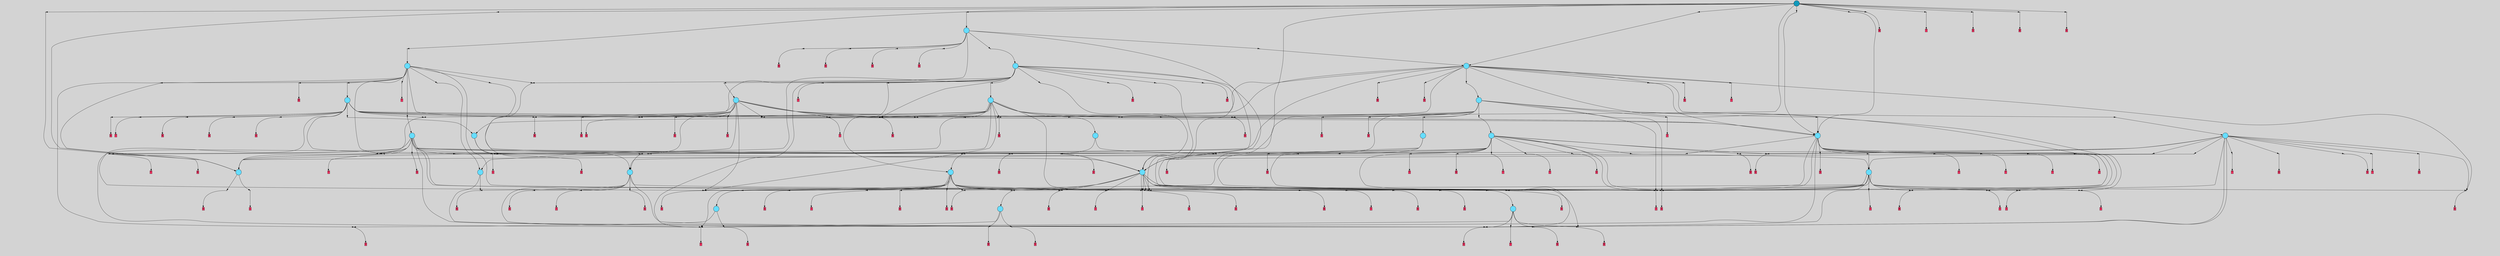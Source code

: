 // File exported with GEGELATI v1.3.1
// On the 2024-04-08 21:44:35
// With the File::TPGGraphDotExporter
digraph{
	graph[pad = "0.212, 0.055" bgcolor = lightgray]
	node[shape=circle style = filled label = ""]
		T0 [fillcolor="#66ddff"]
		T1 [fillcolor="#66ddff"]
		T2 [fillcolor="#66ddff"]
		T3 [fillcolor="#66ddff"]
		T5 [fillcolor="#66ddff"]
		T7 [fillcolor="#66ddff"]
		T8 [fillcolor="#66ddff"]
		T23 [fillcolor="#66ddff"]
		T90 [fillcolor="#66ddff"]
		T203 [fillcolor="#66ddff"]
		T233 [fillcolor="#66ddff"]
		T265 [fillcolor="#66ddff"]
		T286 [fillcolor="#66ddff"]
		T327 [fillcolor="#66ddff"]
		T418 [fillcolor="#66ddff"]
		T501 [fillcolor="#66ddff"]
		T506 [fillcolor="#66ddff"]
		T535 [fillcolor="#66ddff"]
		T569 [fillcolor="#66ddff"]
		T584 [fillcolor="#66ddff"]
		T601 [fillcolor="#66ddff"]
		T647 [fillcolor="#66ddff"]
		T751 [fillcolor="#66ddff"]
		T777 [fillcolor="#66ddff"]
		T959 [fillcolor="#1199bb"]
		P26706 [fillcolor="#cccccc" shape=point] //
		I26706 [shape=box style=invis label="4|3&3|4#3|7#4|6#3|3#4|6#0|0&#92;n0|3&0|3#4|1#2|4#0|3#2|0#0|7&#92;n2|3&0|4#0|1#4|2#2|7#0|2#2|1&#92;n0|7&4|7#4|7#1|1#3|7#2|0#0|6&#92;n0|5&0|2#1|1#0|0#0|5#0|6#0|7&#92;n"]
		P26706 -> I26706[style=invis]
		A18000 [fillcolor="#ff3366" shape=box margin=0.03 width=0 height=0 label="0"]
		T0 -> P26706 -> A18000
		P26707 [fillcolor="#cccccc" shape=point] //
		I26707 [shape=box style=invis label="7|5&4|5#0|0#0|2#1|2#4|7#0|6&#92;n7|6&3|2#1|4#0|0#2|0#0|5#3|5&#92;n6|1&3|4#2|1#2|7#1|5#2|7#2|5&#92;n6|6&3|0#1|1#0|1#3|7#0|4#2|3&#92;n5|3&4|2#3|3#3|0#1|3#1|5#4|6&#92;n5|4&4|0#0|1#2|2#2|3#2|0#2|3&#92;n2|5&0|3#2|0#2|1#3|6#3|5#3|1&#92;n6|7&4|0#1|4#1|1#4|2#4|0#4|6&#92;n"]
		P26707 -> I26707[style=invis]
		A18001 [fillcolor="#ff3366" shape=box margin=0.03 width=0 height=0 label="1"]
		T0 -> P26707 -> A18001
		P26708 [fillcolor="#cccccc" shape=point] //
		I26708 [shape=box style=invis label="5|4&2|7#4|1#1|6#3|3#2|2#2|5&#92;n2|1&4|4#4|5#0|2#3|7#1|6#1|0&#92;n5|4&4|7#3|5#1|4#1|6#4|0#3|1&#92;n2|5&0|2#0|2#2|3#0|3#0|3#2|3&#92;n2|3&4|7#3|5#0|1#2|3#3|5#2|3&#92;n8|5&3|2#3|0#4|1#0|0#4|5#4|0&#92;n7|2&3|0#1|6#0|3#2|2#4|6#1|1&#92;n"]
		P26708 -> I26708[style=invis]
		A18002 [fillcolor="#ff3366" shape=box margin=0.03 width=0 height=0 label="1"]
		T1 -> P26708 -> A18002
		P26709 [fillcolor="#cccccc" shape=point] //
		I26709 [shape=box style=invis label="8|0&4|1#0|2#4|1#3|3#2|4#2|0&#92;n6|4&3|1#3|2#2|1#0|7#0|6#3|3&#92;n1|0&1|3#3|7#0|5#1|7#4|4#2|4&#92;n7|6&1|4#1|2#0|2#0|4#3|0#2|4&#92;n1|3&2|2#4|2#2|4#0|6#4|0#3|5&#92;n8|1&3|3#1|0#4|5#1|4#4|2#3|4&#92;n5|4&4|1#4|2#0|4#4|5#2|2#1|3&#92;n1|7&3|5#1|7#1|1#2|0#3|0#4|2&#92;n5|7&1|0#4|4#2|5#4|0#0|4#2|3&#92;n1|7&0|1#0|1#2|3#4|6#2|4#1|7&#92;n"]
		P26709 -> I26709[style=invis]
		A18003 [fillcolor="#ff3366" shape=box margin=0.03 width=0 height=0 label="2"]
		T1 -> P26709 -> A18003
		P26710 [fillcolor="#cccccc" shape=point] //
		I26710 [shape=box style=invis label="0|2&1|4#2|2#2|3#3|3#1|6#4|1&#92;n1|3&2|6#3|6#0|7#4|2#2|2#4|1&#92;n8|3&3|2#2|2#4|4#3|4#1|1#4|6&#92;n"]
		P26710 -> I26710[style=invis]
		A18004 [fillcolor="#ff3366" shape=box margin=0.03 width=0 height=0 label="2"]
		T2 -> P26710 -> A18004
		P26711 [fillcolor="#cccccc" shape=point] //
		I26711 [shape=box style=invis label="7|7&1|7#1|2#2|3#3|1#4|3#2|7&#92;n8|1&4|4#4|1#3|5#1|1#0|5#0|5&#92;n5|3&0|4#1|6#3|1#1|6#3|6#0|1&#92;n"]
		P26711 -> I26711[style=invis]
		A18005 [fillcolor="#ff3366" shape=box margin=0.03 width=0 height=0 label="3"]
		T2 -> P26711 -> A18005
		P26712 [fillcolor="#cccccc" shape=point] //
		I26712 [shape=box style=invis label="7|0&3|3#3|4#1|2#3|7#0|5#4|0&#92;n3|5&2|0#4|4#2|6#0|7#3|3#3|6&#92;n4|4&2|6#0|2#4|1#2|1#1|1#3|1&#92;n4|5&0|1#0|0#2|6#1|3#0|7#2|7&#92;n"]
		P26712 -> I26712[style=invis]
		A18006 [fillcolor="#ff3366" shape=box margin=0.03 width=0 height=0 label="3"]
		T3 -> P26712 -> A18006
		P26713 [fillcolor="#cccccc" shape=point] //
		I26713 [shape=box style=invis label="8|5&1|3#0|6#4|2#1|0#2|2#4|0&#92;n5|2&3|7#4|0#4|4#3|0#4|7#3|3&#92;n7|5&2|4#0|1#0|2#2|0#0|2#1|4&#92;n0|6&3|0#2|7#2|1#2|4#0|3#2|2&#92;n7|3&3|7#4|5#0|1#0|7#2|7#4|2&#92;n3|5&1|6#1|1#1|7#0|1#2|6#2|6&#92;n8|0&4|5#3|4#1|1#2|7#0|3#4|5&#92;n2|5&2|7#2|3#3|1#0|2#3|2#1|3&#92;n0|4&4|0#4|0#2|3#4|4#3|7#1|5&#92;n"]
		P26713 -> I26713[style=invis]
		A18007 [fillcolor="#ff3366" shape=box margin=0.03 width=0 height=0 label="4"]
		T3 -> P26713 -> A18007
		P26714 [fillcolor="#cccccc" shape=point] //
		I26714 [shape=box style=invis label="5|0&2|5#3|7#3|1#2|0#3|5#3|1&#92;n8|4&0|0#4|7#2|4#4|1#0|6#1|1&#92;n4|0&2|5#4|0#0|7#3|2#1|5#0|2&#92;n7|2&0|6#1|4#1|0#2|1#1|3#2|2&#92;n5|5&2|5#0|0#0|7#0|5#3|3#2|1&#92;n6|0&0|2#0|1#4|1#2|4#2|4#2|1&#92;n3|0&0|3#3|5#2|7#0|2#1|2#4|7&#92;n3|0&2|6#4|1#3|0#2|0#4|0#4|0&#92;n2|3&1|7#3|2#2|7#3|3#1|0#3|5&#92;n"]
		P26714 -> I26714[style=invis]
		A18008 [fillcolor="#ff3366" shape=box margin=0.03 width=0 height=0 label="5"]
		T5 -> P26714 -> A18008
		P26715 [fillcolor="#cccccc" shape=point] //
		I26715 [shape=box style=invis label="8|6&3|3#2|7#2|5#2|0#1|4#1|1&#92;n5|1&1|6#2|6#2|2#1|7#4|7#2|6&#92;n"]
		P26715 -> I26715[style=invis]
		A18009 [fillcolor="#ff3366" shape=box margin=0.03 width=0 height=0 label="6"]
		T5 -> P26715 -> A18009
		P26716 [fillcolor="#cccccc" shape=point] //
		I26716 [shape=box style=invis label="3|4&4|1#3|1#3|6#1|5#2|4#4|1&#92;n5|1&3|0#3|4#2|0#0|3#3|0#0|7&#92;n"]
		P26716 -> I26716[style=invis]
		A18010 [fillcolor="#ff3366" shape=box margin=0.03 width=0 height=0 label="7"]
		T7 -> P26716 -> A18010
		P26717 [fillcolor="#cccccc" shape=point] //
		I26717 [shape=box style=invis label="8|6&2|5#4|6#1|5#2|5#4|5#4|7&#92;n7|3&4|4#4|7#1|5#0|6#4|4#3|2&#92;n7|4&2|1#3|0#3|2#0|2#4|0#3|4&#92;n3|7&1|6#4|6#1|7#4|0#1|6#0|1&#92;n8|1&1|5#0|5#1|6#4|7#1|6#1|0&#92;n8|7&4|3#0|0#2|7#0|6#1|6#2|7&#92;n7|3&2|4#2|1#2|1#1|6#3|6#0|7&#92;n5|6&0|6#3|6#3|5#4|5#1|5#3|5&#92;n0|2&2|5#2|6#3|4#2|3#1|4#1|1&#92;n"]
		P26717 -> I26717[style=invis]
		A18011 [fillcolor="#ff3366" shape=box margin=0.03 width=0 height=0 label="8"]
		T7 -> P26717 -> A18011
		P26718 [fillcolor="#cccccc" shape=point] //
		I26718 [shape=box style=invis label="4|3&2|3#0|4#0|4#3|4#1|1#1|0&#92;n7|5&4|1#4|7#0|3#0|4#4|5#2|4&#92;n4|3&0|5#2|1#3|7#4|7#4|6#2|0&#92;n2|1&2|2#1|3#3|0#0|3#0|2#3|5&#92;n0|1&2|1#1|5#4|1#2|3#3|0#0|0&#92;n2|7&1|6#4|7#4|0#2|3#4|2#2|2&#92;n7|5&4|7#3|4#2|7#0|1#0|6#3|3&#92;n3|0&0|6#0|6#3|1#1|6#1|4#0|6&#92;n2|5&0|2#3|2#3|6#3|0#2|1#0|5&#92;n"]
		P26718 -> I26718[style=invis]
		A18012 [fillcolor="#ff3366" shape=box margin=0.03 width=0 height=0 label="8"]
		T8 -> P26718 -> A18012
		P26719 [fillcolor="#cccccc" shape=point] //
		I26719 [shape=box style=invis label="4|0&2|3#3|6#0|2#4|0#4|4#1|3&#92;n2|1&3|1#4|3#4|1#4|3#1|7#4|0&#92;n3|2&0|1#4|3#3|1#4|6#3|6#0|3&#92;n"]
		P26719 -> I26719[style=invis]
		A18013 [fillcolor="#ff3366" shape=box margin=0.03 width=0 height=0 label="0"]
		T8 -> P26719 -> A18013
		P26720 [fillcolor="#cccccc" shape=point] //
		I26720 [shape=box style=invis label="8|1&1|2#4|3#3|6#4|2#0|1#4|7&#92;n1|5&1|7#0|1#4|4#1|7#2|4#0|7&#92;n8|7&3|6#1|5#1|3#2|6#2|6#2|1&#92;n6|7&1|7#2|4#1|3#0|5#2|1#1|7&#92;n"]
		P26720 -> I26720[style=invis]
		A18014 [fillcolor="#ff3366" shape=box margin=0.03 width=0 height=0 label="5"]
		T7 -> P26720 -> A18014
		T8 -> P26711
		T23 -> P26714
		P26721 [fillcolor="#cccccc" shape=point] //
		I26721 [shape=box style=invis label="5|1&1|6#2|6#2|2#1|7#4|7#2|6&#92;n8|6&3|3#2|6#2|5#2|0#1|4#1|1&#92;n"]
		P26721 -> I26721[style=invis]
		A18015 [fillcolor="#ff3366" shape=box margin=0.03 width=0 height=0 label="6"]
		T23 -> P26721 -> A18015
		T23 -> P26718
		P26722 [fillcolor="#cccccc" shape=point] //
		I26722 [shape=box style=invis label="6|3&4|1#0|5#1|5#2|5#0|3#1|0&#92;n3|4&4|1#3|1#3|6#1|5#2|4#4|1&#92;n5|1&3|0#3|7#2|0#0|3#3|0#0|7&#92;n"]
		P26722 -> I26722[style=invis]
		A18016 [fillcolor="#ff3366" shape=box margin=0.03 width=0 height=0 label="7"]
		T23 -> P26722 -> A18016
		T23 -> P26716
		P26723 [fillcolor="#cccccc" shape=point] //
		I26723 [shape=box style=invis label="6|4&1|0#3|1#2|5#2|3#4|5#1|5&#92;n2|6&1|7#2|2#2|6#3|3#1|3#0|0&#92;n4|6&3|5#4|6#3|0#2|4#2|2#2|0&#92;n3|1&0|1#0|5#1|0#1|5#2|2#3|6&#92;n5|5&2|2#0|0#3|3#1|1#2|6#3|4&#92;n7|0&3|1#3|2#2|3#4|6#2|4#2|0&#92;n3|3&4|0#1|3#2|5#4|1#0|2#2|6&#92;n3|6&3|0#4|2#3|5#4|3#2|1#2|7&#92;n6|1&0|4#2|4#1|0#2|1#4|3#1|6&#92;n"]
		P26723 -> I26723[style=invis]
		A18017 [fillcolor="#ff3366" shape=box margin=0.03 width=0 height=0 label="4"]
		T90 -> P26723 -> A18017
		T90 -> P26715
		P26724 [fillcolor="#cccccc" shape=point] //
		I26724 [shape=box style=invis label="8|7&3|6#1|5#1|3#2|6#2|6#2|1&#92;n6|7&1|7#2|4#1|3#0|5#2|1#1|7&#92;n1|5&1|7#0|1#4|4#1|7#2|4#0|7&#92;n8|1&1|2#4|3#3|6#4|2#4|1#4|7&#92;n2|0&2|3#3|5#4|0#4|4#0|4#0|2&#92;n"]
		P26724 -> I26724[style=invis]
		A18018 [fillcolor="#ff3366" shape=box margin=0.03 width=0 height=0 label="5"]
		T90 -> P26724 -> A18018
		P26725 [fillcolor="#cccccc" shape=point] //
		I26725 [shape=box style=invis label="8|1&2|3#1|4#4|7#1|0#4|7#4|7&#92;n7|1&4|4#4|2#4|6#0|2#1|1#0|4&#92;n6|5&0|6#2|2#1|5#3|5#0|1#4|6&#92;n2|0&3|4#4|5#1|0#1|4#3|2#2|4&#92;n"]
		P26725 -> I26725[style=invis]
		A18019 [fillcolor="#ff3366" shape=box margin=0.03 width=0 height=0 label="7"]
		T90 -> P26725 -> A18019
		P26726 [fillcolor="#cccccc" shape=point] //
		I26726 [shape=box style=invis label="6|3&1|4#0|2#0|4#4|7#0|2#2|1&#92;n0|3&0|3#4|1#2|4#0|3#2|0#2|7&#92;n0|7&4|7#4|7#1|1#3|7#2|0#0|6&#92;n0|0&0|2#1|1#0|0#0|5#4|6#0|7&#92;n"]
		P26726 -> I26726[style=invis]
		A18020 [fillcolor="#ff3366" shape=box margin=0.03 width=0 height=0 label="0"]
		T90 -> P26726 -> A18020
		T90 -> P26716
		T90 -> P26714
		P26727 [fillcolor="#cccccc" shape=point] //
		I26727 [shape=box style=invis label="3|4&4|1#3|1#3|4#1|5#2|4#4|1&#92;n"]
		P26727 -> I26727[style=invis]
		A18021 [fillcolor="#ff3366" shape=box margin=0.03 width=0 height=0 label="7"]
		T203 -> P26727 -> A18021
		P26728 [fillcolor="#cccccc" shape=point] //
		I26728 [shape=box style=invis label="5|4&0|4#0|0#0|4#0|7#2|1#3|5&#92;n2|1&3|0#0|3#4|5#1|3#4|6#0|3&#92;n0|6&2|4#4|7#0|2#0|0#0|4#2|3&#92;n1|6&4|7#1|6#1|3#3|2#4|3#2|2&#92;n3|3&1|0#1|2#1|7#1|4#1|1#4|1&#92;n2|5&4|5#0|5#1|4#3|5#3|1#1|2&#92;n2|7&2|3#3|1#0|5#0|6#4|5#0|7&#92;n6|0&2|6#3|7#1|1#0|2#4|0#2|1&#92;n7|4&3|2#3|1#3|7#3|7#4|5#1|1&#92;n2|4&2|6#1|6#0|4#0|2#3|6#2|3&#92;n"]
		P26728 -> I26728[style=invis]
		A18022 [fillcolor="#ff3366" shape=box margin=0.03 width=0 height=0 label="7"]
		T203 -> P26728 -> A18022
		P26729 [fillcolor="#cccccc" shape=point] //
		I26729 [shape=box style=invis label="3|1&0|1#3|4#0|6#0|7#2|5#2|5&#92;n8|4&0|0#4|7#2|4#4|1#2|6#1|1&#92;n8|3&0|6#4|2#4|2#3|1#0|5#4|6&#92;n4|7&4|0#1|2#0|2#0|2#1|3#1|6&#92;n6|6&4|0#2|4#4|0#1|0#4|4#2|4&#92;n3|6&2|0#0|5#4|6#4|2#4|5#2|2&#92;n3|0&2|6#4|1#3|0#2|0#4|0#4|0&#92;n5|5&2|5#0|0#0|7#0|5#3|3#2|1&#92;n3|0&0|3#3|5#3|7#0|2#4|2#4|7&#92;n"]
		P26729 -> I26729[style=invis]
		A18023 [fillcolor="#ff3366" shape=box margin=0.03 width=0 height=0 label="5"]
		T203 -> P26729 -> A18023
		P26730 [fillcolor="#cccccc" shape=point] //
		I26730 [shape=box style=invis label="3|7&1|2#4|7#2|3#4|3#4|3#3|3&#92;n1|3&1|1#3|2#0|5#1|4#3|0#1|4&#92;n5|3&2|5#1|5#2|2#2|1#4|2#0|1&#92;n0|3&3|5#4|1#4|6#0|0#4|6#1|6&#92;n2|0&4|2#3|4#1|4#1|1#1|6#3|7&#92;n2|6&2|4#3|6#2|1#0|3#1|3#3|0&#92;n"]
		P26730 -> I26730[style=invis]
		A18024 [fillcolor="#ff3366" shape=box margin=0.03 width=0 height=0 label="7"]
		T203 -> P26730 -> A18024
		P26731 [fillcolor="#cccccc" shape=point] //
		I26731 [shape=box style=invis label="7|7&1|7#1|2#2|3#3|1#4|3#2|7&#92;n4|7&0|3#2|7#2|7#4|1#4|3#3|5&#92;n5|3&0|4#1|6#3|1#1|6#3|6#0|1&#92;n"]
		P26731 -> I26731[style=invis]
		A18025 [fillcolor="#ff3366" shape=box margin=0.03 width=0 height=0 label="3"]
		T203 -> P26731 -> A18025
		P26732 [fillcolor="#cccccc" shape=point] //
		I26732 [shape=box style=invis label="0|7&4|7#4|7#1|1#3|7#2|0#0|6&#92;n6|3&1|4#0|2#0|4#4|7#0|2#2|1&#92;n0|0&0|7#1|1#0|0#0|5#4|6#0|7&#92;n4|2&1|1#2|1#0|4#1|4#2|2#1|1&#92;n"]
		P26732 -> I26732[style=invis]
		A18026 [fillcolor="#ff3366" shape=box margin=0.03 width=0 height=0 label="0"]
		T203 -> P26732 -> A18026
		P26733 [fillcolor="#cccccc" shape=point] //
		I26733 [shape=box style=invis label="0|3&1|7#4|5#4|2#4|0#2|2#4|2&#92;n6|3&1|0#1|5#3|7#1|6#1|3#1|3&#92;n6|3&3|5#2|2#3|7#4|4#0|7#4|5&#92;n2|3&3|1#0|0#3|0#3|4#0|7#2|6&#92;n0|4&0|3#1|4#3|4#1|0#1|1#1|1&#92;n7|7&1|3#2|5#2|0#1|3#0|2#2|4&#92;n8|4&0|7#1|0#0|3#1|6#2|3#1|1&#92;n2|0&4|3#0|0#0|4#0|2#4|6#2|5&#92;n0|1&4|4#3|1#0|0#3|7#4|4#4|1&#92;n1|0&3|1#0|6#2|2#2|3#2|6#3|2&#92;n"]
		P26733 -> I26733[style=invis]
		T203 -> P26733 -> T3
		P26734 [fillcolor="#cccccc" shape=point] //
		I26734 [shape=box style=invis label="4|3&3|4#3|7#4|1#3|5#4|6#0|0&#92;n0|7&4|7#4|7#1|1#3|7#2|0#0|6&#92;n0|3&0|3#4|1#2|4#0|3#2|0#2|7&#92;n0|0&0|2#1|1#0|0#0|5#0|6#0|7&#92;n6|3&1|4#0|2#0|4#4|7#0|2#2|2&#92;n"]
		P26734 -> I26734[style=invis]
		A18027 [fillcolor="#ff3366" shape=box margin=0.03 width=0 height=0 label="0"]
		T203 -> P26734 -> A18027
		P26735 [fillcolor="#cccccc" shape=point] //
		I26735 [shape=box style=invis label="5|2&4|7#3|5#2|0#4|3#3|7#3|1&#92;n2|0&3|5#2|5#2|5#2|5#4|1#0|2&#92;n2|2&4|0#2|5#3|0#0|5#0|4#4|1&#92;n2|2&0|0#3|6#1|1#2|2#3|1#2|0&#92;n5|2&4|3#1|1#1|0#0|1#3|1#4|4&#92;n1|3&4|2#2|2#1|4#3|7#0|3#3|3&#92;n0|4&1|1#3|0#3|3#4|2#1|3#1|5&#92;n7|3&1|4#0|5#3|4#3|7#2|7#0|7&#92;n"]
		P26735 -> I26735[style=invis]
		T203 -> P26735 -> T7
		P26736 [fillcolor="#cccccc" shape=point] //
		I26736 [shape=box style=invis label="5|4&3|1#0|3#3|4#1|6#2|7#1|6&#92;n1|5&1|3#2|1#4|1#2|6#1|0#2|5&#92;n4|0&3|0#4|3#0|0#2|0#0|5#1|3&#92;n"]
		P26736 -> I26736[style=invis]
		A18028 [fillcolor="#ff3366" shape=box margin=0.03 width=0 height=0 label="0"]
		T203 -> P26736 -> A18028
		P26737 [fillcolor="#cccccc" shape=point] //
		I26737 [shape=box style=invis label="3|1&0|1#3|4#0|6#0|7#2|5#2|5&#92;n8|4&0|0#4|7#2|4#4|1#2|6#1|1&#92;n6|0&0|2#0|1#4|1#2|4#2|4#2|1&#92;n8|3&0|6#4|2#4|2#3|1#0|5#4|6&#92;n4|7&4|0#1|2#0|2#0|2#1|3#1|6&#92;n3|6&2|0#0|5#4|6#4|5#4|5#2|2&#92;n6|6&4|0#2|4#4|0#1|0#4|4#2|4&#92;n3|0&2|6#4|1#3|0#2|0#4|0#4|0&#92;n5|5&2|5#0|0#0|7#0|5#3|3#2|1&#92;n3|0&0|3#3|5#3|7#0|2#4|2#4|7&#92;n"]
		P26737 -> I26737[style=invis]
		A18029 [fillcolor="#ff3366" shape=box margin=0.03 width=0 height=0 label="5"]
		T203 -> P26737 -> A18029
		P26738 [fillcolor="#cccccc" shape=point] //
		I26738 [shape=box style=invis label="5|0&2|5#3|7#3|1#2|0#3|5#3|1&#92;n8|4&0|0#4|7#2|4#4|1#0|6#1|1&#92;n4|0&2|5#4|0#0|7#3|2#1|5#0|2&#92;n3|5&4|2#0|2#1|5#4|7#0|2#3|0&#92;n7|2&0|6#1|4#1|0#2|1#1|3#2|2&#92;n3|0&2|6#4|1#3|0#2|0#4|0#4|0&#92;n3|0&4|3#3|5#2|7#0|2#1|2#4|7&#92;n5|5&2|5#0|0#0|7#0|5#3|3#2|1&#92;n2|3&1|7#3|2#2|7#3|3#1|0#3|5&#92;n"]
		P26738 -> I26738[style=invis]
		A18030 [fillcolor="#ff3366" shape=box margin=0.03 width=0 height=0 label="5"]
		T203 -> P26738 -> A18030
		P26739 [fillcolor="#cccccc" shape=point] //
		I26739 [shape=box style=invis label="3|0&0|3#3|5#2|7#0|2#1|2#4|7&#92;n4|0&2|5#4|0#0|7#3|2#1|5#0|2&#92;n8|4&0|0#4|7#2|1#4|1#0|6#1|1&#92;n7|2&0|6#1|4#1|0#2|1#1|3#2|2&#92;n5|3&3|1#0|3#2|0#4|1#0|6#2|1&#92;n5|5&2|5#0|5#0|7#0|5#3|3#2|1&#92;n5|0&2|5#3|7#3|1#2|0#3|5#3|1&#92;n3|0&2|6#4|1#3|0#2|0#4|0#4|0&#92;n2|3&1|7#3|2#2|7#3|3#1|0#3|5&#92;n"]
		P26739 -> I26739[style=invis]
		A18031 [fillcolor="#ff3366" shape=box margin=0.03 width=0 height=0 label="5"]
		T203 -> P26739 -> A18031
		T203 -> P26730
		T203 -> P26716
		P26740 [fillcolor="#cccccc" shape=point] //
		I26740 [shape=box style=invis label="2|5&0|3#3|2#3|0#2|5#0|1#3|1&#92;n0|7&4|7#4|7#1|1#3|7#2|0#0|6&#92;n6|3&1|4#0|2#0|4#4|7#0|2#2|1&#92;n4|2&1|1#2|1#0|4#1|4#2|2#1|1&#92;n0|0&0|7#1|1#0|0#0|5#4|6#0|7&#92;n"]
		P26740 -> I26740[style=invis]
		A18032 [fillcolor="#ff3366" shape=box margin=0.03 width=0 height=0 label="0"]
		T233 -> P26740 -> A18032
		P26741 [fillcolor="#cccccc" shape=point] //
		I26741 [shape=box style=invis label="5|0&0|4#0|0#0|4#0|7#2|1#3|5&#92;n2|1&3|0#0|3#4|5#1|3#4|6#0|3&#92;n2|4&2|6#1|6#0|4#0|2#3|6#2|3&#92;n1|6&4|7#1|6#1|3#3|2#4|3#2|2&#92;n3|3&1|0#1|2#1|7#1|4#1|1#4|1&#92;n2|5&4|5#0|5#1|4#3|5#3|1#1|2&#92;n2|7&2|3#3|1#0|5#0|6#4|5#0|7&#92;n6|0&2|6#3|7#1|1#0|2#4|0#2|1&#92;n7|4&3|2#3|1#3|7#3|7#4|5#1|1&#92;n0|6&2|4#4|7#0|2#0|0#0|4#2|3&#92;n"]
		P26741 -> I26741[style=invis]
		A18033 [fillcolor="#ff3366" shape=box margin=0.03 width=0 height=0 label="7"]
		T233 -> P26741 -> A18033
		P26742 [fillcolor="#cccccc" shape=point] //
		I26742 [shape=box style=invis label="6|2&0|2#1|3#3|3#4|7#4|6#3|5&#92;n1|4&3|2#3|4#2|0#0|3#3|0#0|7&#92;n1|0&0|5#0|2#4|2#4|7#4|0#4|3&#92;n7|1&0|4#0|4#0|1#1|5#4|3#2|2&#92;n4|5&4|6#1|5#2|6#0|0#3|5#0|0&#92;n"]
		P26742 -> I26742[style=invis]
		A18034 [fillcolor="#ff3366" shape=box margin=0.03 width=0 height=0 label="7"]
		T233 -> P26742 -> A18034
		T233 -> P26737
		P26743 [fillcolor="#cccccc" shape=point] //
		I26743 [shape=box style=invis label="3|7&1|2#4|7#2|3#4|3#4|3#3|3&#92;n5|3&2|5#1|5#2|2#2|1#4|2#0|1&#92;n1|3&1|1#3|2#0|5#1|4#3|0#1|4&#92;n0|3&3|5#4|1#4|6#0|0#4|6#1|6&#92;n2|0&4|2#3|4#1|4#1|1#1|6#3|7&#92;n4|3&2|4#0|6#1|6#2|2#4|0#1|4&#92;n2|6&2|4#0|6#2|1#0|3#1|3#3|0&#92;n"]
		P26743 -> I26743[style=invis]
		A18035 [fillcolor="#ff3366" shape=box margin=0.03 width=0 height=0 label="7"]
		T233 -> P26743 -> A18035
		P26744 [fillcolor="#cccccc" shape=point] //
		I26744 [shape=box style=invis label="4|0&2|7#4|4#2|2#0|6#3|3#4|7&#92;n6|3&1|0#4|5#3|7#1|6#1|0#0|3&#92;n7|7&0|3#2|5#2|0#0|3#0|2#0|4&#92;n2|6&1|6#3|6#4|0#2|1#3|4#1|2&#92;n2|3&3|0#0|7#2|2#1|0#4|2#0|2&#92;n3|2&2|6#3|5#2|0#3|2#2|1#0|7&#92;n"]
		P26744 -> I26744[style=invis]
		A18036 [fillcolor="#ff3366" shape=box margin=0.03 width=0 height=0 label="7"]
		T233 -> P26744 -> A18036
		P26745 [fillcolor="#cccccc" shape=point] //
		I26745 [shape=box style=invis label="2|6&2|3#1|1#0|0#4|1#1|3#3|2&#92;n7|1&4|5#2|0#2|5#0|5#2|0#2|3&#92;n0|3&4|1#1|3#2|2#4|3#0|7#2|6&#92;n6|7&2|0#2|7#3|4#2|2#3|3#2|2&#92;n4|5&0|7#0|4#4|0#0|5#0|1#2|7&#92;n4|1&1|0#2|3#2|4#3|1#1|7#1|6&#92;n7|7&4|3#1|3#4|7#3|5#4|7#3|4&#92;n4|0&3|6#4|1#3|7#1|1#1|1#4|5&#92;n"]
		P26745 -> I26745[style=invis]
		A18037 [fillcolor="#ff3366" shape=box margin=0.03 width=0 height=0 label="0"]
		T233 -> P26745 -> A18037
		P26746 [fillcolor="#cccccc" shape=point] //
		I26746 [shape=box style=invis label="2|6&4|6#3|6#4|7#1|1#3|4#1|2&#92;n7|7&0|3#2|5#2|0#0|3#0|2#0|4&#92;n6|3&1|0#4|5#3|7#1|6#1|0#0|3&#92;n5|7&0|2#4|5#4|1#3|3#1|2#3|6&#92;n4|7&4|2#4|6#3|4#0|1#1|4#2|0&#92;n4|0&2|7#4|4#2|2#0|6#3|2#4|7&#92;n2|7&1|3#0|4#2|3#2|5#1|2#3|1&#92;n8|4&0|6#1|0#1|2#1|6#2|5#1|1&#92;n"]
		P26746 -> I26746[style=invis]
		A18038 [fillcolor="#ff3366" shape=box margin=0.03 width=0 height=0 label="7"]
		T233 -> P26746 -> A18038
		T233 -> P26740
		T233 -> P26726
		T233 -> P26740
		P26747 [fillcolor="#cccccc" shape=point] //
		I26747 [shape=box style=invis label="4|2&0|2#2|3#2|0#4|4#3|1#0|3&#92;n6|4&1|0#0|2#1|0#2|6#4|7#0|0&#92;n3|1&1|4#3|0#0|5#1|4#0|4#1|4&#92;n6|2&2|6#1|4#2|3#0|4#0|1#2|4&#92;n7|3&4|4#4|7#1|5#4|6#4|4#3|2&#92;n6|0&3|4#3|2#1|2#2|7#2|6#3|1&#92;n6|2&0|5#0|4#4|1#4|1#3|0#4|1&#92;n3|4&0|1#2|0#3|1#0|3#0|5#3|1&#92;n8|3&0|5#0|7#3|1#4|1#1|5#0|7&#92;n4|1&3|7#4|2#1|1#1|7#2|2#1|6&#92;n"]
		P26747 -> I26747[style=invis]
		A18039 [fillcolor="#ff3366" shape=box margin=0.03 width=0 height=0 label="8"]
		T233 -> P26747 -> A18039
		T233 -> P26738
		T233 -> P26714
		T265 -> P26740
		T265 -> P26727
		T265 -> P26728
		P26748 [fillcolor="#cccccc" shape=point] //
		I26748 [shape=box style=invis label="3|7&1|2#4|7#2|3#4|3#4|3#3|3&#92;n1|3&1|1#3|2#0|5#1|4#3|0#1|4&#92;n0|3&3|5#4|1#4|6#0|0#4|6#1|6&#92;n5|3&2|5#1|5#2|2#2|1#4|2#0|1&#92;n2|0&4|2#3|4#1|4#1|1#1|6#3|7&#92;n1|6&3|7#0|5#3|5#1|7#2|6#0|3&#92;n2|6&2|4#3|6#2|1#0|3#1|3#3|0&#92;n"]
		P26748 -> I26748[style=invis]
		A18040 [fillcolor="#ff3366" shape=box margin=0.03 width=0 height=0 label="7"]
		T265 -> P26748 -> A18040
		T265 -> P26731
		T265 -> P26732
		P26749 [fillcolor="#cccccc" shape=point] //
		I26749 [shape=box style=invis label="0|0&0|2#4|1#0|0#0|5#0|6#0|7&#92;n1|5&1|0#2|1#2|3#2|0#1|2#1|5&#92;n0|3&0|3#4|1#2|4#0|3#2|0#2|7&#92;n0|7&4|7#4|7#1|1#3|7#2|0#0|6&#92;n6|3&1|4#0|2#0|4#4|7#0|2#2|2&#92;n"]
		P26749 -> I26749[style=invis]
		A18041 [fillcolor="#ff3366" shape=box margin=0.03 width=0 height=0 label="0"]
		T265 -> P26749 -> A18041
		T265 -> P26735
		T265 -> P26736
		P26750 [fillcolor="#cccccc" shape=point] //
		I26750 [shape=box style=invis label="5|0&4|0#4|0#3|5#4|7#0|0#1|6&#92;n5|5&2|0#2|4#4|3#3|3#3|1#1|2&#92;n8|6&3|0#2|6#2|5#2|0#1|4#1|0&#92;n1|1&3|6#1|0#3|3#1|5#4|4#1|6&#92;n1|6&2|0#3|0#0|1#4|5#0|6#2|0&#92;n"]
		P26750 -> I26750[style=invis]
		T265 -> P26750 -> T23
		P26751 [fillcolor="#cccccc" shape=point] //
		I26751 [shape=box style=invis label="3|1&0|1#3|4#0|6#0|7#2|5#2|5&#92;n8|4&0|0#4|7#2|4#4|1#2|6#1|1&#92;n6|0&0|2#0|1#4|1#2|4#2|4#2|1&#92;n8|3&0|6#4|2#4|2#3|1#0|5#4|6&#92;n4|7&4|0#1|2#0|2#0|2#1|3#1|6&#92;n6|6&4|0#2|4#4|0#1|0#4|4#2|4&#92;n3|6&2|0#0|5#4|6#4|5#4|5#2|2&#92;n3|0&2|6#4|1#3|0#2|0#4|0#4|0&#92;n5|5&4|5#0|0#0|7#0|5#3|3#2|1&#92;n3|0&0|3#3|5#3|7#0|2#4|2#4|7&#92;n"]
		P26751 -> I26751[style=invis]
		A18042 [fillcolor="#ff3366" shape=box margin=0.03 width=0 height=0 label="5"]
		T265 -> P26751 -> A18042
		T265 -> P26742
		T265 -> P26728
		P26752 [fillcolor="#cccccc" shape=point] //
		I26752 [shape=box style=invis label="4|2&0|2#2|3#2|7#4|4#3|1#0|3&#92;n6|4&1|0#0|2#1|0#2|6#4|7#0|0&#92;n3|1&1|4#3|0#0|5#1|4#0|4#1|4&#92;n6|2&2|6#1|4#2|3#0|4#0|1#2|4&#92;n7|3&4|4#4|7#1|5#4|6#4|4#3|2&#92;n6|0&3|4#3|2#1|2#2|7#2|6#3|1&#92;n8|3&0|5#0|7#3|1#4|1#1|5#0|7&#92;n3|4&0|1#2|0#3|1#0|3#0|5#3|1&#92;n6|2&0|5#0|4#4|1#4|1#3|0#4|1&#92;n4|1&3|7#4|2#1|1#1|7#2|2#1|6&#92;n"]
		P26752 -> I26752[style=invis]
		A18043 [fillcolor="#ff3366" shape=box margin=0.03 width=0 height=0 label="8"]
		T265 -> P26752 -> A18043
		T265 -> P26737
		T286 -> P26741
		P26753 [fillcolor="#cccccc" shape=point] //
		I26753 [shape=box style=invis label="6|2&0|2#1|3#3|3#4|7#4|6#3|5&#92;n1|4&3|2#3|4#2|0#0|3#3|0#0|7&#92;n7|1&0|4#0|4#0|1#1|5#4|3#2|2&#92;n1|0&0|5#2|2#4|2#4|7#4|0#4|3&#92;n4|5&4|6#1|5#2|6#0|0#3|5#0|0&#92;n"]
		P26753 -> I26753[style=invis]
		A18044 [fillcolor="#ff3366" shape=box margin=0.03 width=0 height=0 label="7"]
		T286 -> P26753 -> A18044
		P26754 [fillcolor="#cccccc" shape=point] //
		I26754 [shape=box style=invis label="6|2&2|0#2|7#4|5#0|2#2|1#3|3&#92;n0|3&3|5#4|1#4|2#0|0#4|7#1|6&#92;n4|3&2|4#0|6#1|6#2|2#4|0#1|4&#92;n2|1&3|2#4|6#0|2#3|6#2|6#4|6&#92;n2|6&2|4#4|6#2|1#0|5#1|3#3|0&#92;n5|3&2|5#1|5#2|2#2|1#4|2#0|1&#92;n"]
		P26754 -> I26754[style=invis]
		T286 -> P26754 -> T0
		T286 -> P26746
		P26755 [fillcolor="#cccccc" shape=point] //
		I26755 [shape=box style=invis label="6|3&1|4#0|2#0|4#4|7#0|2#2|1&#92;n0|7&4|7#3|7#1|1#3|7#2|6#0|6&#92;n7|6&4|7#1|4#0|0#0|5#4|4#1|4&#92;n8|2&1|1#4|4#4|4#1|1#3|1#4|1&#92;n0|0&0|2#1|1#0|0#0|5#4|6#0|7&#92;n"]
		P26755 -> I26755[style=invis]
		T286 -> P26755 -> T233
		T286 -> P26740
		T286 -> P26747
		P26756 [fillcolor="#cccccc" shape=point] //
		I26756 [shape=box style=invis label="5|0&2|5#3|7#3|1#2|0#3|5#3|1&#92;n8|4&0|0#4|2#2|4#4|1#0|6#1|1&#92;n3|0&0|3#3|5#2|7#0|2#1|2#4|7&#92;n3|4&0|3#3|5#1|7#2|0#4|5#4|5&#92;n2|3&1|7#3|2#2|7#3|3#1|0#3|5&#92;n5|5&2|5#0|0#0|7#0|5#3|3#2|1&#92;n6|0&0|2#0|1#4|1#2|4#2|4#2|1&#92;n4|0&2|5#4|0#0|7#3|2#1|5#0|2&#92;n7|2&0|6#1|4#1|0#2|1#0|3#2|2&#92;n"]
		P26756 -> I26756[style=invis]
		A18045 [fillcolor="#ff3366" shape=box margin=0.03 width=0 height=0 label="5"]
		T286 -> P26756 -> A18045
		T286 -> P26742
		P26757 [fillcolor="#cccccc" shape=point] //
		I26757 [shape=box style=invis label="2|0&4|2#3|4#1|4#1|1#1|6#3|7&#92;n1|3&1|1#3|2#0|5#1|4#3|0#1|4&#92;n5|3&2|5#1|3#2|2#2|1#4|2#0|1&#92;n0|3&3|5#4|1#4|6#0|0#4|6#1|6&#92;n3|7&1|2#4|7#2|3#4|3#4|3#3|3&#92;n"]
		P26757 -> I26757[style=invis]
		A18046 [fillcolor="#ff3366" shape=box margin=0.03 width=0 height=0 label="7"]
		T286 -> P26757 -> A18046
		P26758 [fillcolor="#cccccc" shape=point] //
		I26758 [shape=box style=invis label="5|7&0|2#4|5#4|1#3|3#1|2#3|6&#92;n7|7&0|3#2|5#2|0#0|3#0|2#0|4&#92;n6|3&1|0#4|5#3|7#1|6#1|0#0|3&#92;n2|6&4|6#3|6#4|7#1|1#3|4#1|2&#92;n4|7&4|2#4|6#3|4#0|1#1|4#2|0&#92;n4|0&2|7#4|4#2|2#0|6#3|2#4|7&#92;n2|7&1|3#1|4#2|3#2|5#1|2#3|1&#92;n8|4&0|6#1|0#1|2#1|6#2|5#1|1&#92;n"]
		P26758 -> I26758[style=invis]
		A18047 [fillcolor="#ff3366" shape=box margin=0.03 width=0 height=0 label="7"]
		T286 -> P26758 -> A18047
		P26759 [fillcolor="#cccccc" shape=point] //
		I26759 [shape=box style=invis label="6|3&1|0#4|5#3|7#1|6#1|0#0|3&#92;n8|4&0|6#1|0#1|3#1|6#2|5#1|1&#92;n7|5&2|4#0|4#2|5#0|1#0|3#4|5&#92;n3|2&2|6#3|5#2|0#3|2#2|1#0|7&#92;n7|7&0|3#2|5#2|0#0|3#0|2#0|4&#92;n1|6&4|6#3|6#4|0#1|1#3|4#1|2&#92;n"]
		P26759 -> I26759[style=invis]
		A18048 [fillcolor="#ff3366" shape=box margin=0.03 width=0 height=0 label="7"]
		T286 -> P26759 -> A18048
		T286 -> P26716
		P26760 [fillcolor="#cccccc" shape=point] //
		I26760 [shape=box style=invis label="5|4&2|3#4|0#3|5#2|1#1|2#3|7&#92;n8|0&0|5#1|0#3|3#4|2#1|5#1|6&#92;n0|2&2|0#2|1#3|3#1|4#0|4#2|5&#92;n3|5&4|0#2|0#0|0#0|0#3|7#1|1&#92;n4|5&1|4#4|5#2|2#1|6#0|3#3|4&#92;n6|4&4|4#2|7#4|4#3|3#3|7#2|3&#92;n5|2&1|5#2|6#2|3#4|4#0|2#3|3&#92;n2|4&0|7#4|5#1|6#4|1#1|7#1|6&#92;n"]
		P26760 -> I26760[style=invis]
		A18049 [fillcolor="#ff3366" shape=box margin=0.03 width=0 height=0 label="0"]
		T327 -> P26760 -> A18049
		P26761 [fillcolor="#cccccc" shape=point] //
		I26761 [shape=box style=invis label="2|6&2|3#1|1#0|0#4|1#1|3#3|2&#92;n7|1&4|5#2|0#2|5#0|5#2|0#2|3&#92;n6|7&2|0#2|7#3|4#2|2#3|3#2|2&#92;n0|3&4|1#1|3#2|2#4|3#0|7#2|6&#92;n4|5&0|7#0|4#4|0#0|5#0|1#2|5&#92;n4|1&1|0#2|3#2|4#3|1#1|7#1|6&#92;n4|0&3|6#4|1#3|7#1|1#1|1#4|5&#92;n"]
		P26761 -> I26761[style=invis]
		A18050 [fillcolor="#ff3366" shape=box margin=0.03 width=0 height=0 label="0"]
		T327 -> P26761 -> A18050
		P26762 [fillcolor="#cccccc" shape=point] //
		I26762 [shape=box style=invis label="2|6&4|6#3|6#4|7#1|1#3|4#1|2&#92;n7|7&0|3#2|5#2|0#0|3#0|2#0|4&#92;n5|3&3|5#0|6#0|5#3|1#3|2#2|3&#92;n4|0&2|7#4|4#2|2#0|6#3|2#4|7&#92;n5|7&0|2#4|5#4|1#3|3#1|2#3|6&#92;n4|7&4|2#4|4#3|4#0|1#1|4#2|0&#92;n6|3&1|0#4|5#3|7#1|6#1|0#0|3&#92;n2|7&1|3#0|4#2|3#2|5#1|2#3|1&#92;n8|4&0|6#1|0#1|2#1|6#2|5#1|1&#92;n"]
		P26762 -> I26762[style=invis]
		A18051 [fillcolor="#ff3366" shape=box margin=0.03 width=0 height=0 label="7"]
		T327 -> P26762 -> A18051
		P26763 [fillcolor="#cccccc" shape=point] //
		I26763 [shape=box style=invis label="6|3&1|4#0|2#0|4#4|7#1|2#2|1&#92;n8|2&1|1#4|4#4|4#1|1#3|1#4|1&#92;n7|6&4|7#1|4#0|0#0|5#4|4#1|4&#92;n0|7&4|7#3|7#1|1#3|7#2|6#0|6&#92;n0|0&0|2#1|1#0|0#0|5#4|6#0|7&#92;n"]
		P26763 -> I26763[style=invis]
		T327 -> P26763 -> T233
		P26764 [fillcolor="#cccccc" shape=point] //
		I26764 [shape=box style=invis label="4|2&0|2#2|3#2|0#4|4#3|1#0|3&#92;n6|0&3|4#3|2#1|2#2|7#2|6#3|1&#92;n3|1&1|4#3|0#0|5#1|4#0|4#1|4&#92;n7|3&4|4#4|7#1|5#4|6#4|4#3|2&#92;n6|1&1|0#0|2#1|0#2|6#4|7#0|0&#92;n6|2&0|5#0|4#4|1#4|1#3|0#4|1&#92;n3|4&0|1#2|0#3|1#0|3#0|5#3|1&#92;n8|3&0|5#0|7#3|1#4|1#1|5#0|7&#92;n4|1&3|7#4|2#1|1#1|7#2|2#1|6&#92;n"]
		P26764 -> I26764[style=invis]
		A18052 [fillcolor="#ff3366" shape=box margin=0.03 width=0 height=0 label="8"]
		T327 -> P26764 -> A18052
		T327 -> P26714
		P26765 [fillcolor="#cccccc" shape=point] //
		I26765 [shape=box style=invis label="7|1&4|5#2|1#4|5#0|5#2|0#2|7&#92;n0|3&4|1#1|3#2|2#4|3#0|7#2|6&#92;n4|5&0|2#0|4#4|0#0|5#0|1#0|7&#92;n3|6&1|4#1|1#4|5#3|2#0|1#3|4&#92;n4|0&3|6#2|1#2|7#1|1#1|1#4|5&#92;n7|6&0|6#1|7#3|1#1|5#2|3#3|3&#92;n"]
		P26765 -> I26765[style=invis]
		A18053 [fillcolor="#ff3366" shape=box margin=0.03 width=0 height=0 label="0"]
		T327 -> P26765 -> A18053
		P26766 [fillcolor="#cccccc" shape=point] //
		I26766 [shape=box style=invis label="1|3&1|6#2|2#1|1#1|7#1|1#3|0&#92;n2|0&3|4#4|5#1|0#1|4#3|2#2|4&#92;n4|5&4|7#3|5#1|2#1|1#3|2#1|0&#92;n2|0&0|6#2|7#2|7#1|1#3|3#0|7&#92;n"]
		P26766 -> I26766[style=invis]
		A18054 [fillcolor="#ff3366" shape=box margin=0.03 width=0 height=0 label="7"]
		T327 -> P26766 -> A18054
		P26767 [fillcolor="#cccccc" shape=point] //
		I26767 [shape=box style=invis label="8|3&0|0#3|1#2|1#2|1#1|4#0|4&#92;n2|0&4|5#1|5#3|6#1|4#3|1#0|5&#92;n2|5&2|2#3|2#2|6#3|0#2|4#4|1&#92;n7|4&2|6#3|2#0|3#0|7#1|0#0|2&#92;n"]
		P26767 -> I26767[style=invis]
		T327 -> P26767 -> T203
		P26768 [fillcolor="#cccccc" shape=point] //
		I26768 [shape=box style=invis label="5|2&0|4#4|6#3|2#4|2#4|0#4|6&#92;n6|0&3|0#2|4#2|0#0|0#1|5#3|5&#92;n8|2&3|6#1|2#4|1#0|7#2|3#3|1&#92;n"]
		P26768 -> I26768[style=invis]
		T327 -> P26768 -> T265
		T327 -> P26740
		P26769 [fillcolor="#cccccc" shape=point] //
		I26769 [shape=box style=invis label="3|7&1|2#4|7#4|3#4|3#4|3#3|3&#92;n1|1&4|6#0|3#2|5#2|6#1|3#1|2&#92;n5|3&2|5#1|5#2|2#2|1#4|2#0|1&#92;n1|3&1|1#2|2#0|5#1|4#3|0#1|4&#92;n2|6&2|4#3|6#2|1#0|3#1|3#3|0&#92;n2|0&4|2#3|4#1|4#1|1#1|6#3|7&#92;n"]
		P26769 -> I26769[style=invis]
		A18055 [fillcolor="#ff3366" shape=box margin=0.03 width=0 height=0 label="7"]
		T327 -> P26769 -> A18055
		P26770 [fillcolor="#cccccc" shape=point] //
		I26770 [shape=box style=invis label="0|0&0|7#1|1#0|0#0|5#4|6#0|7&#92;n0|7&4|7#4|7#1|1#3|7#2|0#0|6&#92;n6|3&1|4#0|2#0|4#4|7#0|2#2|1&#92;n2|5&0|3#3|2#3|0#1|5#0|1#3|1&#92;n"]
		P26770 -> I26770[style=invis]
		T327 -> P26770 -> T90
		P26771 [fillcolor="#cccccc" shape=point] //
		I26771 [shape=box style=invis label="7|4&4|6#2|4#4|0#1|6#1|4#2|6&#92;n5|0&1|7#3|6#2|2#2|6#1|3#4|1&#92;n"]
		P26771 -> I26771[style=invis]
		A18056 [fillcolor="#ff3366" shape=box margin=0.03 width=0 height=0 label="3"]
		T327 -> P26771 -> A18056
		T327 -> P26742
		P26772 [fillcolor="#cccccc" shape=point] //
		I26772 [shape=box style=invis label="3|7&1|2#4|7#2|3#4|3#4|3#3|3&#92;n5|3&2|5#1|5#2|2#2|1#4|2#0|1&#92;n7|3&1|1#3|2#2|5#1|4#3|0#1|4&#92;n3|6&4|5#0|2#0|3#4|2#4|4#1|3&#92;n4|3&2|4#0|6#1|6#2|2#4|0#1|4&#92;n2|0&4|2#3|0#1|4#1|1#1|6#3|7&#92;n"]
		P26772 -> I26772[style=invis]
		T418 -> P26772 -> T286
		P26773 [fillcolor="#cccccc" shape=point] //
		I26773 [shape=box style=invis label="4|0&2|7#4|4#2|1#0|6#3|3#4|7&#92;n6|3&1|0#4|5#3|7#1|6#1|0#0|3&#92;n3|2&2|6#3|5#2|0#3|2#2|1#0|7&#92;n2|7&3|2#2|5#1|5#3|0#4|1#0|7&#92;n2|3&3|0#0|7#2|2#1|0#4|2#0|2&#92;n7|7&0|3#2|5#2|0#0|3#0|2#0|4&#92;n"]
		P26773 -> I26773[style=invis]
		A18057 [fillcolor="#ff3366" shape=box margin=0.03 width=0 height=0 label="7"]
		T418 -> P26773 -> A18057
		P26774 [fillcolor="#cccccc" shape=point] //
		I26774 [shape=box style=invis label="5|0&3|5#0|3#3|3#2|4#1|1#1|6&#92;n8|5&2|3#2|4#3|6#3|4#4|1#2|4&#92;n1|6&2|5#0|7#1|0#0|2#1|4#2|5&#92;n2|6&4|4#2|3#3|7#0|5#4|2#4|1&#92;n5|5&0|7#1|1#2|3#4|4#3|2#4|7&#92;n0|3&4|1#1|7#2|2#4|3#0|7#2|6&#92;n8|1&4|4#4|3#1|4#4|4#2|4#3|2&#92;n4|5&0|7#0|4#4|6#0|5#0|1#2|7&#92;n2|6&1|3#1|1#0|0#4|1#1|3#3|2&#92;n"]
		P26774 -> I26774[style=invis]
		A18058 [fillcolor="#ff3366" shape=box margin=0.03 width=0 height=0 label="0"]
		T418 -> P26774 -> A18058
		T418 -> P26740
		P26775 [fillcolor="#cccccc" shape=point] //
		I26775 [shape=box style=invis label="3|5&4|2#0|2#1|5#4|7#0|2#3|0&#92;n8|4&0|0#4|7#2|4#4|1#0|6#1|1&#92;n4|0&2|5#4|0#0|7#3|2#1|5#0|2&#92;n2|4&4|1#4|7#3|4#4|0#0|1#0|5&#92;n5|0&2|5#3|7#3|1#2|0#3|5#3|1&#92;n7|2&0|6#1|4#1|0#2|1#1|3#2|2&#92;n3|0&2|6#4|1#3|0#2|0#4|0#4|0&#92;n3|0&4|3#3|5#2|7#0|2#1|2#4|7&#92;n5|5&2|5#0|0#0|7#0|7#3|3#2|1&#92;n2|3&1|7#3|2#2|7#3|3#1|0#3|5&#92;n"]
		P26775 -> I26775[style=invis]
		A18059 [fillcolor="#ff3366" shape=box margin=0.03 width=0 height=0 label="5"]
		T418 -> P26775 -> A18059
		T418 -> P26726
		P26776 [fillcolor="#cccccc" shape=point] //
		I26776 [shape=box style=invis label="6|3&1|0#4|5#3|7#1|6#1|0#0|3&#92;n8|4&0|6#1|0#1|3#1|6#2|5#1|1&#92;n0|0&0|6#2|7#0|2#3|3#0|7#2|2&#92;n7|5&2|4#0|4#2|5#0|1#0|3#4|5&#92;n7|3&0|3#2|5#2|0#0|3#0|2#0|4&#92;n3|2&2|6#3|5#2|0#3|2#2|1#0|7&#92;n1|6&4|6#3|6#4|0#1|1#3|4#1|2&#92;n"]
		P26776 -> I26776[style=invis]
		T418 -> P26776 -> T8
		P26777 [fillcolor="#cccccc" shape=point] //
		I26777 [shape=box style=invis label="1|5&1|3#2|5#4|1#2|6#1|0#2|5&#92;n5|5&3|1#0|3#3|4#1|6#2|7#1|6&#92;n"]
		P26777 -> I26777[style=invis]
		T418 -> P26777 -> T5
		P26778 [fillcolor="#cccccc" shape=point] //
		I26778 [shape=box style=invis label="2|7&1|0#1|5#1|3#2|0#3|3#4|6&#92;n0|0&4|3#3|6#1|0#3|7#1|4#2|3&#92;n0|7&4|7#0|7#0|1#3|7#2|6#0|6&#92;n6|3&1|4#0|2#0|4#4|7#0|2#2|0&#92;n"]
		P26778 -> I26778[style=invis]
		A18060 [fillcolor="#ff3366" shape=box margin=0.03 width=0 height=0 label="0"]
		T418 -> P26778 -> A18060
		P26779 [fillcolor="#cccccc" shape=point] //
		I26779 [shape=box style=invis label="6|3&0|6#1|2#4|2#3|1#0|5#4|6&#92;n1|1&2|1#3|6#2|2#4|2#2|6#2|4&#92;n3|1&0|1#3|4#0|6#0|7#2|5#2|5&#92;n3|5&1|1#3|0#2|3#4|0#0|4#4|2&#92;n6|6&4|0#2|4#4|0#1|0#4|5#2|4&#92;n5|1&3|2#1|6#3|2#4|0#0|0#4|3&#92;n6|4&4|0#4|7#2|4#4|1#4|6#1|1&#92;n3|0&2|6#4|1#3|0#2|0#4|0#4|0&#92;n3|0&0|3#3|5#3|7#0|2#4|6#4|7&#92;n3|6&2|0#0|5#4|6#4|5#4|5#2|2&#92;n"]
		P26779 -> I26779[style=invis]
		T418 -> P26779 -> T327
		T418 -> P26744
		P26780 [fillcolor="#cccccc" shape=point] //
		I26780 [shape=box style=invis label="4|2&0|2#2|3#2|0#4|4#3|1#0|3&#92;n3|4&0|1#2|0#3|1#0|3#0|5#3|1&#92;n3|1&1|4#3|0#0|5#1|4#0|4#1|4&#92;n6|2&2|6#1|4#2|3#3|4#0|1#2|4&#92;n7|3&4|4#4|7#1|5#4|6#4|4#3|2&#92;n6|0&3|4#3|2#1|7#2|7#2|6#3|1&#92;n6|2&0|5#0|4#4|1#4|1#3|0#4|1&#92;n4|1&3|7#4|2#1|1#1|7#2|2#1|6&#92;n8|3&0|5#0|7#3|1#4|1#1|5#0|7&#92;n6|4&1|0#0|2#1|0#2|6#4|7#0|0&#92;n"]
		P26780 -> I26780[style=invis]
		A18061 [fillcolor="#ff3366" shape=box margin=0.03 width=0 height=0 label="8"]
		T418 -> P26780 -> A18061
		T418 -> P26742
		T501 -> P26760
		P26781 [fillcolor="#cccccc" shape=point] //
		I26781 [shape=box style=invis label="0|2&1|3#2|3#3|6#1|3#2|5#0|0&#92;n4|3&0|5#0|7#3|6#0|1#1|5#0|7&#92;n7|3&4|4#4|6#1|5#4|2#4|4#3|2&#92;n4|0&4|1#2|0#2|3#1|2#3|7#1|4&#92;n8|2&0|2#4|5#4|1#2|2#2|6#2|4&#92;n"]
		P26781 -> I26781[style=invis]
		A18062 [fillcolor="#ff3366" shape=box margin=0.03 width=0 height=0 label="8"]
		T501 -> P26781 -> A18062
		T501 -> P26714
		T501 -> P26767
		P26782 [fillcolor="#cccccc" shape=point] //
		I26782 [shape=box style=invis label="6|0&3|0#2|4#2|0#0|0#1|5#3|5&#92;n8|2&1|6#1|2#4|1#0|7#2|3#3|1&#92;n5|2&0|4#4|6#3|2#4|2#1|0#4|6&#92;n"]
		P26782 -> I26782[style=invis]
		T501 -> P26782 -> T265
		T501 -> P26740
		P26783 [fillcolor="#cccccc" shape=point] //
		I26783 [shape=box style=invis label="3|7&1|2#4|7#4|3#4|3#4|3#3|3&#92;n5|3&2|5#1|5#2|2#2|1#4|2#0|1&#92;n1|3&1|2#3|2#0|5#1|4#3|0#1|4&#92;n2|6&2|4#3|6#2|1#0|3#1|3#3|0&#92;n2|0&4|2#3|4#1|4#1|1#1|6#3|7&#92;n0|3&3|5#4|1#4|6#0|0#4|6#1|6&#92;n"]
		P26783 -> I26783[style=invis]
		T501 -> P26783 -> T0
		P26784 [fillcolor="#cccccc" shape=point] //
		I26784 [shape=box style=invis label="0|0&0|7#1|1#4|0#0|4#4|6#0|7&#92;n2|4&0|3#3|2#3|0#4|5#0|1#3|1&#92;n6|0&1|3#3|5#1|6#4|0#1|5#2|7&#92;n6|2&0|2#1|3#2|7#4|4#3|1#3|2&#92;n"]
		P26784 -> I26784[style=invis]
		T501 -> P26784 -> T90
		T501 -> P26716
		P26785 [fillcolor="#cccccc" shape=point] //
		I26785 [shape=box style=invis label="1|0&0|5#2|2#4|2#4|7#4|0#4|3&#92;n7|1&0|4#0|4#0|1#1|5#4|3#2|2&#92;n6|2&0|2#1|3#3|3#4|3#4|6#3|5&#92;n3|3&2|4#1|5#0|0#0|4#0|7#3|0&#92;n4|5&4|6#1|5#2|6#0|0#3|5#0|0&#92;n"]
		P26785 -> I26785[style=invis]
		A18063 [fillcolor="#ff3366" shape=box margin=0.03 width=0 height=0 label="7"]
		T501 -> P26785 -> A18063
		T501 -> P26777
		P26786 [fillcolor="#cccccc" shape=point] //
		I26786 [shape=box style=invis label="5|0&2|5#3|7#3|1#2|0#3|5#3|1&#92;n8|4&0|0#4|7#2|4#4|1#1|6#1|1&#92;n4|0&2|5#4|0#0|7#3|2#1|5#0|2&#92;n2|3&1|7#3|2#2|7#3|3#1|0#3|5&#92;n3|0&2|6#4|1#3|0#2|0#4|0#4|0&#92;n5|5&2|5#0|0#0|7#0|5#3|3#2|1&#92;n6|0&0|2#0|1#4|1#2|4#2|4#2|1&#92;n3|0&0|3#3|5#2|7#0|2#1|2#4|7&#92;n1|6&3|7#3|0#4|2#0|5#0|7#3|2&#92;n2|2&0|6#1|4#1|0#2|1#1|3#2|2&#92;n"]
		P26786 -> I26786[style=invis]
		A18064 [fillcolor="#ff3366" shape=box margin=0.03 width=0 height=0 label="5"]
		T501 -> P26786 -> A18064
		P26787 [fillcolor="#cccccc" shape=point] //
		I26787 [shape=box style=invis label="7|1&3|4#0|4#0|1#1|5#4|3#2|2&#92;n0|0&3|0#3|7#0|7#0|1#4|0#3|5&#92;n1|4&3|2#3|4#2|0#0|3#3|0#0|7&#92;n0|2&0|2#1|3#3|3#4|7#4|6#3|5&#92;n"]
		P26787 -> I26787[style=invis]
		A18065 [fillcolor="#ff3366" shape=box margin=0.03 width=0 height=0 label="7"]
		T501 -> P26787 -> A18065
		P26788 [fillcolor="#cccccc" shape=point] //
		I26788 [shape=box style=invis label="2|6&2|4#4|6#2|1#0|5#1|3#3|0&#92;n5|7&2|0#4|2#4|6#1|3#2|7#4|0&#92;n3|1&2|5#1|0#2|5#4|2#0|1#2|6&#92;n2|1&3|2#4|6#0|6#3|6#2|3#4|6&#92;n7|3&3|1#4|5#2|5#4|7#4|0#0|0&#92;n0|0&4|0#0|6#1|5#2|4#1|4#0|3&#92;n0|3&3|5#4|1#4|2#0|0#4|7#1|6&#92;n5|3&2|5#1|5#2|2#2|1#4|2#0|1&#92;n5|5&0|6#2|2#0|0#3|7#3|5#3|7&#92;n"]
		P26788 -> I26788[style=invis]
		T501 -> P26788 -> T0
		T501 -> P26740
		P26789 [fillcolor="#cccccc" shape=point] //
		I26789 [shape=box style=invis label="3|5&4|0#2|0#0|0#0|0#3|7#1|1&#92;n8|0&0|5#1|0#3|3#4|2#1|5#1|6&#92;n0|2&2|0#2|1#3|6#1|4#0|4#2|5&#92;n5|4&2|3#4|0#3|5#2|1#1|2#3|7&#92;n4|3&1|6#2|1#2|4#1|3#3|1#2|4&#92;n6|4&4|4#2|7#4|4#3|3#3|2#2|3&#92;n5|2&1|5#2|6#2|3#4|4#0|2#3|3&#92;n2|4&0|7#4|5#1|6#4|1#1|7#1|6&#92;n"]
		P26789 -> I26789[style=invis]
		A18066 [fillcolor="#ff3366" shape=box margin=0.03 width=0 height=0 label="0"]
		T506 -> P26789 -> A18066
		T506 -> P26761
		P26790 [fillcolor="#cccccc" shape=point] //
		I26790 [shape=box style=invis label="6|5&0|7#4|3#3|0#2|2#0|1#0|5&#92;n0|0&2|6#0|5#2|3#3|2#3|7#1|6&#92;n0|4&0|2#0|2#1|0#2|2#3|4#2|4&#92;n2|6&4|6#3|6#4|7#1|1#1|4#1|2&#92;n5|1&3|6#0|3#0|0#2|4#2|3#3|3&#92;n1|5&0|0#0|6#3|7#1|3#3|0#0|6&#92;n6|3&3|5#0|6#0|7#3|1#3|2#1|3&#92;n6|4&1|4#4|2#2|4#3|3#3|7#3|0&#92;n1|3&1|0#4|6#3|7#1|6#1|0#0|3&#92;n"]
		P26790 -> I26790[style=invis]
		A18067 [fillcolor="#ff3366" shape=box margin=0.03 width=0 height=0 label="7"]
		T506 -> P26790 -> A18067
		P26791 [fillcolor="#cccccc" shape=point] //
		I26791 [shape=box style=invis label="1|4&3|7#1|1#1|2#2|5#4|0#0|0&#92;n2|4&1|2#1|5#3|6#3|3#0|3#1|7&#92;n8|1&2|1#2|7#2|2#1|7#3|4#1|4&#92;n2|1&4|7#3|2#2|2#2|5#4|6#2|6&#92;n6|6&1|1#4|2#4|4#3|1#4|2#4|7&#92;n7|5&0|1#3|6#0|6#3|3#3|5#3|0&#92;n1|6&0|1#0|3#1|7#1|3#1|3#1|3&#92;n8|4&0|5#3|2#1|6#0|5#2|1#4|3&#92;n8|0&2|0#3|2#1|7#4|4#0|0#4|5&#92;n5|4&3|4#4|7#4|0#4|3#2|3#4|4&#92;n"]
		P26791 -> I26791[style=invis]
		T506 -> P26791 -> T233
		P26792 [fillcolor="#cccccc" shape=point] //
		I26792 [shape=box style=invis label="4|2&0|2#2|1#2|0#4|4#3|1#0|3&#92;n6|0&3|4#3|2#1|2#2|7#2|6#3|1&#92;n3|1&1|4#3|0#0|5#1|4#0|4#1|4&#92;n7|3&4|4#4|7#1|5#4|6#2|4#3|2&#92;n6|1&1|0#0|2#1|0#2|6#4|7#0|0&#92;n8|3&0|5#0|7#3|1#4|1#1|5#0|7&#92;n2|5&2|4#4|7#2|1#1|6#1|5#2|5&#92;n6|2&0|5#0|4#4|1#4|1#3|0#4|1&#92;n4|1&3|7#4|2#1|1#1|7#2|2#1|6&#92;n3|4&0|1#2|0#3|1#0|3#0|5#3|1&#92;n"]
		P26792 -> I26792[style=invis]
		A18068 [fillcolor="#ff3366" shape=box margin=0.03 width=0 height=0 label="8"]
		T506 -> P26792 -> A18068
		T506 -> P26714
		T506 -> P26765
		P26793 [fillcolor="#cccccc" shape=point] //
		I26793 [shape=box style=invis label="5|2&0|4#4|6#3|2#4|2#4|0#4|6&#92;n8|2&1|6#1|2#4|1#0|7#2|3#3|1&#92;n6|0&3|0#2|4#2|0#0|0#1|5#3|5&#92;n"]
		P26793 -> I26793[style=invis]
		T506 -> P26793 -> T265
		T506 -> P26740
		T506 -> P26714
		T506 -> P26784
		P26794 [fillcolor="#cccccc" shape=point] //
		I26794 [shape=box style=invis label="8|7&3|6#1|1#3|3#2|6#2|6#3|1&#92;n1|1&3|1#3|5#2|7#1|2#3|5#2|7&#92;n1|0&3|7#0|1#0|3#4|1#2|7#0|4&#92;n1|4&2|7#4|5#2|7#1|5#1|4#0|2&#92;n"]
		P26794 -> I26794[style=invis]
		A18069 [fillcolor="#ff3366" shape=box margin=0.03 width=0 height=0 label="5"]
		T506 -> P26794 -> A18069
		P26795 [fillcolor="#cccccc" shape=point] //
		I26795 [shape=box style=invis label="6|1&4|6#2|1#3|1#4|3#0|4#3|4&#92;n6|1&4|2#0|3#2|2#4|2#0|1#2|1&#92;n0|0&4|1#0|2#3|3#3|2#0|3#4|7&#92;n"]
		P26795 -> I26795[style=invis]
		A18070 [fillcolor="#ff3366" shape=box margin=0.03 width=0 height=0 label="7"]
		T506 -> P26795 -> A18070
		T506 -> P26745
		P26796 [fillcolor="#cccccc" shape=point] //
		I26796 [shape=box style=invis label="3|7&1|2#4|7#2|3#4|3#4|3#3|3&#92;n7|0&4|4#2|6#4|6#1|3#1|2#2|5&#92;n3|6&4|5#0|2#0|3#4|2#4|4#1|3&#92;n2|0&4|2#3|0#1|4#1|1#1|6#4|7&#92;n1|3&1|1#1|2#2|5#1|4#3|0#1|4&#92;n5|3&2|5#1|5#2|2#2|1#4|2#0|1&#92;n"]
		P26796 -> I26796[style=invis]
		T535 -> P26796 -> T286
		P26797 [fillcolor="#cccccc" shape=point] //
		I26797 [shape=box style=invis label="7|0&1|5#1|2#0|4#4|3#3|1#1|1&#92;n2|6&2|3#1|1#0|0#4|1#1|3#3|2&#92;n4|5&0|7#0|4#4|3#0|5#0|1#2|7&#92;n0|3&4|1#3|3#2|2#4|3#0|7#2|6&#92;n"]
		P26797 -> I26797[style=invis]
		T535 -> P26797 -> T506
		T535 -> P26740
		T535 -> P26780
		P26798 [fillcolor="#cccccc" shape=point] //
		I26798 [shape=box style=invis label="5|0&2|5#3|7#3|1#2|0#3|5#3|1&#92;n8|4&0|0#4|7#2|4#4|1#0|6#1|1&#92;n7|2&0|6#1|4#1|0#2|1#1|3#2|2&#92;n5|5&2|5#0|0#0|7#0|5#3|3#2|1&#92;n6|0&0|2#0|1#4|1#2|4#2|4#2|1&#92;n2|3&1|7#3|2#2|7#3|3#1|0#3|5&#92;n3|0&2|6#4|1#3|0#2|0#4|0#4|0&#92;n3|0&0|3#3|4#2|7#0|2#1|2#4|7&#92;n"]
		P26798 -> I26798[style=invis]
		T535 -> P26798 -> T1
		P26799 [fillcolor="#cccccc" shape=point] //
		I26799 [shape=box style=invis label="5|5&4|0#2|7#2|2#3|4#0|3#4|3&#92;n4|7&0|7#1|7#4|5#1|1#3|2#2|3&#92;n3|5&3|7#3|7#4|4#3|6#2|5#4|5&#92;n6|4&3|2#4|3#0|4#1|4#4|3#4|2&#92;n3|0&3|6#4|1#3|7#1|2#1|1#4|5&#92;n8|1&2|1#0|5#0|0#2|0#4|2#0|6&#92;n8|7&4|3#1|6#4|7#3|5#1|7#3|4&#92;n"]
		P26799 -> I26799[style=invis]
		A18071 [fillcolor="#ff3366" shape=box margin=0.03 width=0 height=0 label="0"]
		T535 -> P26799 -> A18071
		P26800 [fillcolor="#cccccc" shape=point] //
		I26800 [shape=box style=invis label="3|2&2|6#3|5#2|0#3|2#2|1#0|4&#92;n1|3&3|0#0|7#2|2#1|0#4|2#0|2&#92;n1|0&1|0#1|1#4|5#1|2#2|5#0|5&#92;n2|6&1|6#3|6#1|0#2|1#3|4#1|2&#92;n6|5&1|1#2|3#1|0#0|1#1|1#2|0&#92;n5|7&4|6#3|0#3|6#2|1#0|0#3|2&#92;n"]
		P26800 -> I26800[style=invis]
		T535 -> P26800 -> T418
		P26801 [fillcolor="#cccccc" shape=point] //
		I26801 [shape=box style=invis label="3|7&1|2#4|7#2|3#4|3#4|3#3|3&#92;n5|3&2|5#1|5#2|2#2|1#4|2#0|1&#92;n3|6&4|5#0|2#0|3#4|2#4|4#1|3&#92;n0|3&3|5#4|1#4|6#0|0#4|6#1|6&#92;n1|3&1|1#3|2#2|5#1|4#3|0#1|4&#92;n4|3&2|4#0|6#1|6#2|2#4|0#1|4&#92;n2|0&4|2#3|0#1|4#1|1#1|6#3|7&#92;n"]
		P26801 -> I26801[style=invis]
		T535 -> P26801 -> T286
		T535 -> P26784
		P26802 [fillcolor="#cccccc" shape=point] //
		I26802 [shape=box style=invis label="1|0&0|5#0|2#4|2#4|7#4|0#4|3&#92;n1|4&3|2#3|4#2|0#0|3#3|0#0|7&#92;n7|1&0|4#0|2#0|1#1|5#4|3#2|2&#92;n4|5&4|6#1|5#2|6#0|0#3|5#0|0&#92;n"]
		P26802 -> I26802[style=invis]
		A18072 [fillcolor="#ff3366" shape=box margin=0.03 width=0 height=0 label="7"]
		T535 -> P26802 -> A18072
		P26803 [fillcolor="#cccccc" shape=point] //
		I26803 [shape=box style=invis label="6|4&1|0#0|2#1|0#2|6#4|7#0|0&#92;n6|4&1|0#1|6#2|4#3|1#0|5#3|0&#92;n0|4&3|1#4|7#3|1#1|7#3|7#1|1&#92;n8|3&0|3#2|7#3|1#4|1#1|5#0|7&#92;n4|0&2|2#2|6#1|2#3|1#2|7#0|7&#92;n4|1&3|4#4|2#1|1#1|7#4|5#1|6&#92;n7|4&2|3#0|2#3|3#4|0#2|5#4|0&#92;n2|7&2|5#0|3#3|7#4|2#3|6#4|3&#92;n"]
		P26803 -> I26803[style=invis]
		A18073 [fillcolor="#ff3366" shape=box margin=0.03 width=0 height=0 label="8"]
		T535 -> P26803 -> A18073
		P26804 [fillcolor="#cccccc" shape=point] //
		I26804 [shape=box style=invis label="5|7&0|1#1|7#4|2#3|1#0|4#3|7&#92;n5|0&2|1#4|6#1|0#4|3#4|2#3|0&#92;n4|6&3|4#0|1#3|6#1|3#1|6#2|3&#92;n"]
		P26804 -> I26804[style=invis]
		A18074 [fillcolor="#ff3366" shape=box margin=0.03 width=0 height=0 label="0"]
		T535 -> P26804 -> A18074
		T535 -> P26745
		P26805 [fillcolor="#cccccc" shape=point] //
		I26805 [shape=box style=invis label="3|7&1|2#4|7#2|3#4|3#4|3#3|3&#92;n5|3&2|5#1|5#2|2#2|1#4|2#0|1&#92;n3|6&4|5#0|2#0|3#4|2#4|4#1|3&#92;n4|3&2|4#0|6#1|6#2|2#4|0#1|4&#92;n1|3&1|1#3|2#2|5#1|4#3|0#1|4&#92;n0|3&3|5#4|1#4|6#0|2#4|6#1|6&#92;n2|0&4|2#3|0#1|4#1|1#1|6#3|7&#92;n"]
		P26805 -> I26805[style=invis]
		T569 -> P26805 -> T286
		P26806 [fillcolor="#cccccc" shape=point] //
		I26806 [shape=box style=invis label="4|5&0|7#0|4#4|0#0|5#0|1#2|7&#92;n0|5&4|3#1|5#1|4#2|2#2|3#3|5&#92;n7|0&1|5#1|2#0|4#4|3#3|1#1|1&#92;n6|7&2|2#2|7#3|4#2|2#3|3#2|2&#92;n2|3&4|5#3|0#2|5#0|5#2|0#3|3&#92;n0|3&4|1#1|3#2|2#4|3#4|7#2|6&#92;n"]
		P26806 -> I26806[style=invis]
		A18075 [fillcolor="#ff3366" shape=box margin=0.03 width=0 height=0 label="0"]
		T569 -> P26806 -> A18075
		T569 -> P26780
		T569 -> P26738
		T569 -> P26798
		P26807 [fillcolor="#cccccc" shape=point] //
		I26807 [shape=box style=invis label="7|7&2|3#2|5#2|0#0|3#0|2#0|4&#92;n1|6&4|7#3|6#4|0#1|1#3|4#1|2&#92;n3|2&2|6#3|5#2|0#3|7#2|1#0|7&#92;n3|0&2|2#4|0#4|3#1|3#0|1#0|0&#92;n4|3&1|0#0|5#4|6#1|3#4|5#0|1&#92;n"]
		P26807 -> I26807[style=invis]
		A18076 [fillcolor="#ff3366" shape=box margin=0.03 width=0 height=0 label="7"]
		T569 -> P26807 -> A18076
		P26808 [fillcolor="#cccccc" shape=point] //
		I26808 [shape=box style=invis label="2|6&4|7#4|4#2|1#2|0#4|7#3|4&#92;n2|0&3|4#2|7#1|7#2|7#3|4#0|7&#92;n0|6&4|0#2|7#4|0#4|0#0|4#2|1&#92;n5|5&4|3#4|2#3|4#1|2#4|2#0|1&#92;n5|5&1|1#3|4#1|0#3|5#3|3#0|4&#92;n2|3&3|0#0|4#1|5#1|6#3|7#0|0&#92;n0|2&4|4#3|6#3|6#1|5#4|7#3|4&#92;n3|5&1|3#2|5#4|1#4|4#4|4#4|0&#92;n2|3&3|6#3|1#0|4#3|3#1|0#2|4&#92;n3|7&4|1#3|3#3|1#3|0#3|6#1|6&#92;n"]
		P26808 -> I26808[style=invis]
		T569 -> P26808 -> T0
		P26809 [fillcolor="#cccccc" shape=point] //
		I26809 [shape=box style=invis label="8|7&3|6#1|1#3|3#2|6#2|6#3|1&#92;n1|0&3|7#0|1#0|3#4|1#2|7#0|4&#92;n3|4&0|2#4|6#1|5#2|4#4|7#4|4&#92;n"]
		P26809 -> I26809[style=invis]
		A18077 [fillcolor="#ff3366" shape=box margin=0.03 width=0 height=0 label="5"]
		T569 -> P26809 -> A18077
		P26810 [fillcolor="#cccccc" shape=point] //
		I26810 [shape=box style=invis label="4|2&0|2#2|3#2|0#4|4#3|1#0|3&#92;n6|0&3|4#3|2#1|2#2|7#2|6#3|1&#92;n3|1&1|4#3|0#0|5#1|4#0|4#1|4&#92;n7|3&4|4#4|7#1|5#4|6#2|4#3|2&#92;n6|1&1|0#0|2#1|0#2|6#4|7#0|0&#92;n8|3&0|5#0|7#3|1#4|1#1|5#0|7&#92;n3|4&0|1#2|0#3|1#0|3#0|5#3|1&#92;n6|2&0|5#0|4#4|1#4|1#3|0#4|1&#92;n4|1&3|7#4|2#1|1#1|7#2|2#1|6&#92;n2|5&2|4#4|7#2|1#1|6#1|5#2|5&#92;n"]
		P26810 -> I26810[style=invis]
		A18078 [fillcolor="#ff3366" shape=box margin=0.03 width=0 height=0 label="8"]
		T569 -> P26810 -> A18078
		P26811 [fillcolor="#cccccc" shape=point] //
		I26811 [shape=box style=invis label="4|2&0|2#2|3#2|0#4|4#3|1#0|3&#92;n6|2&2|6#1|4#2|3#0|4#0|1#2|4&#92;n6|4&1|0#3|2#1|0#2|6#4|7#0|0&#92;n0|2&1|1#0|6#1|5#2|2#0|2#3|7&#92;n7|3&4|4#4|7#1|5#4|6#4|4#3|2&#92;n6|0&3|4#3|2#1|2#2|7#2|6#3|1&#92;n6|2&0|5#0|4#4|1#4|1#3|0#4|1&#92;n3|4&0|1#2|0#3|1#0|3#0|5#3|1&#92;n8|3&0|5#0|7#3|1#4|1#1|5#0|7&#92;n4|1&3|7#4|2#1|1#1|7#2|2#1|6&#92;n"]
		P26811 -> I26811[style=invis]
		A18079 [fillcolor="#ff3366" shape=box margin=0.03 width=0 height=0 label="8"]
		T569 -> P26811 -> A18079
		P26812 [fillcolor="#cccccc" shape=point] //
		I26812 [shape=box style=invis label="6|2&1|1#2|1#4|4#1|4#2|2#1|1&#92;n2|0&2|5#3|6#4|1#4|2#0|1#2|3&#92;n0|7&4|7#4|3#1|1#3|7#2|0#0|6&#92;n2|5&0|3#3|2#3|0#2|2#0|1#3|1&#92;n0|0&0|7#1|1#0|0#0|5#4|6#0|7&#92;n"]
		P26812 -> I26812[style=invis]
		A18080 [fillcolor="#ff3366" shape=box margin=0.03 width=0 height=0 label="0"]
		T569 -> P26812 -> A18080
		T569 -> P26801
		P26813 [fillcolor="#cccccc" shape=point] //
		I26813 [shape=box style=invis label="0|7&0|7#4|7#1|1#3|7#2|0#0|6&#92;n2|5&0|3#3|2#3|0#2|5#0|1#3|1&#92;n6|3&1|4#0|2#0|4#4|7#0|2#2|1&#92;n4|2&1|1#2|1#0|4#1|4#2|2#1|1&#92;n0|0&0|7#1|1#0|0#0|5#4|6#0|7&#92;n"]
		P26813 -> I26813[style=invis]
		A18081 [fillcolor="#ff3366" shape=box margin=0.03 width=0 height=0 label="0"]
		T569 -> P26813 -> A18081
		T569 -> P26784
		T569 -> P26709
		T584 -> P26805
		P26814 [fillcolor="#cccccc" shape=point] //
		I26814 [shape=box style=invis label="4|5&0|7#0|4#4|0#0|5#0|1#2|7&#92;n2|3&4|5#3|0#2|5#0|5#2|0#3|3&#92;n6|7&2|2#2|7#3|4#2|2#3|3#2|2&#92;n7|0&1|5#1|2#0|4#4|3#3|1#1|1&#92;n2|6&2|3#1|1#0|0#4|1#1|3#3|2&#92;n0|3&4|1#1|3#2|2#4|3#0|7#2|6&#92;n"]
		P26814 -> I26814[style=invis]
		A18082 [fillcolor="#ff3366" shape=box margin=0.03 width=0 height=0 label="0"]
		T584 -> P26814 -> A18082
		T584 -> P26780
		T584 -> P26738
		P26815 [fillcolor="#cccccc" shape=point] //
		I26815 [shape=box style=invis label="5|0&2|5#3|7#3|1#2|0#3|5#3|1&#92;n8|4&0|0#4|7#2|4#4|1#0|6#1|1&#92;n2|3&1|7#3|2#2|7#3|3#1|0#3|5&#92;n6|0&0|1#0|1#4|1#2|4#2|4#2|1&#92;n3|2&2|2#3|4#4|7#3|3#3|4#2|3&#92;n5|5&2|5#0|0#0|7#0|5#3|3#2|1&#92;n3|0&2|6#4|1#3|0#2|0#4|0#4|0&#92;n3|0&0|3#3|4#2|7#0|2#1|2#4|7&#92;n"]
		P26815 -> I26815[style=invis]
		T584 -> P26815 -> T1
		P26816 [fillcolor="#cccccc" shape=point] //
		I26816 [shape=box style=invis label="5|0&4|6#2|4#0|7#1|5#2|0#0|4&#92;n5|6&3|5#3|1#1|4#1|7#1|4#4|5&#92;n"]
		P26816 -> I26816[style=invis]
		A18083 [fillcolor="#ff3366" shape=box margin=0.03 width=0 height=0 label="7"]
		T584 -> P26816 -> A18083
		T584 -> P26808
		T584 -> P26810
		T584 -> P26811
		T584 -> P26812
		T584 -> P26784
		P26817 [fillcolor="#cccccc" shape=point] //
		I26817 [shape=box style=invis label="6|1&1|0#0|2#1|0#2|6#4|7#0|0&#92;n8|7&2|2#3|7#3|7#3|0#2|7#4|6&#92;n6|0&0|5#0|4#4|1#4|1#3|0#4|1&#92;n0|7&3|3#1|7#4|2#4|5#2|7#2|7&#92;n7|2&4|7#2|0#0|0#0|6#3|7#0|2&#92;n2|5&2|4#4|7#2|1#1|6#1|5#2|5&#92;n4|1&3|7#4|2#1|2#1|7#2|2#1|6&#92;n8|3&0|4#0|7#3|1#4|1#1|5#0|3&#92;n"]
		P26817 -> I26817[style=invis]
		A18084 [fillcolor="#ff3366" shape=box margin=0.03 width=0 height=0 label="8"]
		T584 -> P26817 -> A18084
		P26818 [fillcolor="#cccccc" shape=point] //
		I26818 [shape=box style=invis label="3|0&0|6#0|6#3|1#1|6#1|4#0|6&#92;n7|5&4|1#4|7#0|3#0|4#4|5#2|4&#92;n4|3&0|5#2|1#1|7#4|7#4|6#2|0&#92;n2|1&2|2#1|3#3|0#0|3#0|2#3|5&#92;n0|1&2|1#1|5#4|1#2|3#3|0#0|0&#92;n2|7&1|6#4|7#4|0#2|3#4|2#2|2&#92;n7|5&4|7#3|4#2|7#0|1#0|6#3|3&#92;n4|3&2|3#0|4#0|4#3|4#1|1#1|0&#92;n2|5&0|2#3|2#3|6#3|0#2|1#0|5&#92;n"]
		P26818 -> I26818[style=invis]
		A18085 [fillcolor="#ff3366" shape=box margin=0.03 width=0 height=0 label="8"]
		T584 -> P26818 -> A18085
		P26819 [fillcolor="#cccccc" shape=point] //
		I26819 [shape=box style=invis label="7|1&4|5#2|1#4|5#0|5#2|0#2|7&#92;n4|5&0|2#0|4#4|0#0|5#0|1#0|7&#92;n0|3&4|1#1|3#2|2#4|3#0|7#2|6&#92;n3|6&1|4#1|1#4|5#3|2#0|1#3|4&#92;n4|0&3|6#2|1#2|7#1|1#1|1#1|5&#92;n7|6&0|6#1|7#3|1#1|5#2|3#3|3&#92;n"]
		P26819 -> I26819[style=invis]
		A18086 [fillcolor="#ff3366" shape=box margin=0.03 width=0 height=0 label="0"]
		T584 -> P26819 -> A18086
		P26820 [fillcolor="#cccccc" shape=point] //
		I26820 [shape=box style=invis label="6|0&1|7#0|6#2|3#0|5#3|7#0|3&#92;n4|2&1|3#1|6#1|3#1|7#3|6#0|2&#92;n0|0&4|5#3|2#3|2#1|0#4|7#1|0&#92;n5|3&2|1#2|5#2|6#2|1#4|2#3|1&#92;n3|1&2|6#1|7#4|7#3|6#4|0#3|3&#92;n"]
		P26820 -> I26820[style=invis]
		T601 -> P26820 -> T286
		T601 -> P26780
		T601 -> P26738
		T601 -> P26798
		T601 -> P26807
		P26821 [fillcolor="#cccccc" shape=point] //
		I26821 [shape=box style=invis label="2|6&4|7#4|4#2|1#2|0#4|7#3|4&#92;n2|0&3|4#2|7#1|7#2|7#3|4#0|7&#92;n0|6&4|0#2|7#4|0#4|0#0|4#2|1&#92;n5|5&4|3#4|2#3|4#1|2#4|2#0|1&#92;n2|3&3|6#3|1#0|4#3|3#1|0#2|4&#92;n2|3&3|0#0|4#1|5#1|6#3|7#0|0&#92;n0|2&4|4#3|6#3|6#1|5#4|7#3|4&#92;n3|5&1|3#2|5#4|1#4|4#4|4#4|0&#92;n5|5&1|1#3|4#1|0#3|5#3|3#0|4&#92;n3|7&4|1#3|3#3|1#3|0#3|6#4|6&#92;n"]
		P26821 -> I26821[style=invis]
		T601 -> P26821 -> T0
		T601 -> P26810
		T601 -> P26811
		T601 -> P26812
		T601 -> P26801
		T601 -> P26784
		P26822 [fillcolor="#cccccc" shape=point] //
		I26822 [shape=box style=invis label="5|2&0|6#1|5#4|7#4|5#1|3#3|1&#92;n1|2&4|5#1|5#4|5#0|3#1|5#1|0&#92;n3|6&1|3#1|1#1|5#3|2#0|1#3|4&#92;n3|5&1|1#4|3#2|4#3|4#4|5#2|6&#92;n7|5&2|1#2|0#3|1#1|5#0|5#1|2&#92;n5|0&2|4#2|3#4|6#1|7#4|7#3|4&#92;n3|6&1|0#3|2#2|4#0|3#1|6#2|4&#92;n3|5&1|5#0|0#2|2#2|5#0|6#4|1&#92;n4|6&0|4#2|0#4|1#1|3#0|4#3|6&#92;n7|6&0|6#1|7#3|1#1|4#2|3#3|2&#92;n"]
		P26822 -> I26822[style=invis]
		T601 -> P26822 -> T2
		T601 -> P26812
		T601 -> P26737
		T601 -> P26774
		P26823 [fillcolor="#cccccc" shape=point] //
		I26823 [shape=box style=invis label="6|6&3|2#0|6#2|2#4|6#0|6#0|1&#92;n7|0&1|7#4|3#1|6#3|2#3|1#3|6&#92;n"]
		P26823 -> I26823[style=invis]
		T647 -> P26823 -> T265
		P26824 [fillcolor="#cccccc" shape=point] //
		I26824 [shape=box style=invis label="1|3&4|3#4|5#0|2#1|3#0|2#2|6&#92;n2|1&0|7#0|2#3|4#4|1#3|7#4|1&#92;n5|3&2|5#1|5#2|2#2|1#4|2#0|1&#92;n2|6&2|4#3|6#2|1#0|1#1|3#3|0&#92;n0|3&3|5#4|1#4|6#0|0#4|6#1|6&#92;n2|4&3|2#3|4#1|4#1|1#1|6#3|7&#92;n8|0&1|2#1|0#0|6#0|7#1|6#4|7&#92;n"]
		P26824 -> I26824[style=invis]
		T647 -> P26824 -> T601
		P26825 [fillcolor="#cccccc" shape=point] //
		I26825 [shape=box style=invis label="2|2&4|3#1|7#2|3#1|5#2|7#0|5&#92;n8|0&1|6#3|1#0|3#4|0#3|2#1|5&#92;n0|4&2|4#4|3#1|4#2|7#2|0#0|6&#92;n4|1&4|1#1|4#2|3#0|1#1|1#1|2&#92;n0|0&0|7#1|1#4|0#0|4#3|6#0|7&#92;n7|5&3|6#2|1#3|2#3|0#1|5#3|6&#92;n4|0&2|1#2|2#4|2#1|5#2|1#3|6&#92;n"]
		P26825 -> I26825[style=invis]
		T647 -> P26825 -> T90
		T647 -> P26740
		T647 -> P26716
		T647 -> P26785
		P26826 [fillcolor="#cccccc" shape=point] //
		I26826 [shape=box style=invis label="7|5&2|4#0|4#2|5#0|1#0|3#4|5&#92;n6|3&1|0#4|7#3|7#1|6#1|0#0|3&#92;n2|3&3|0#0|7#2|2#1|0#4|2#0|2&#92;n7|7&0|3#2|5#2|0#0|3#0|2#0|4&#92;n3|2&2|6#3|5#2|0#3|2#2|1#2|7&#92;n4|0&2|7#4|4#2|2#0|6#3|3#4|7&#92;n2|6&1|6#3|6#4|0#1|1#3|4#1|2&#92;n"]
		P26826 -> I26826[style=invis]
		A18087 [fillcolor="#ff3366" shape=box margin=0.03 width=0 height=0 label="7"]
		T647 -> P26826 -> A18087
		T647 -> P26737
		T647 -> P26811
		T647 -> P26810
		P26827 [fillcolor="#cccccc" shape=point] //
		I26827 [shape=box style=invis label="2|0&4|5#1|5#3|6#1|4#3|1#0|5&#92;n7|4&2|6#3|2#0|3#0|7#1|0#0|2&#92;n7|3&1|4#1|6#2|4#0|6#0|4#3|6&#92;n8|3&0|0#3|1#2|1#2|1#1|4#0|4&#92;n4|4&2|7#2|4#4|5#1|7#4|4#3|5&#92;n"]
		P26827 -> I26827[style=invis]
		T647 -> P26827 -> T203
		P26828 [fillcolor="#cccccc" shape=point] //
		I26828 [shape=box style=invis label="8|7&1|0#2|2#1|0#4|0#4|1#0|4&#92;n5|5&2|5#0|4#0|7#0|5#3|3#2|1&#92;n4|0&2|5#4|0#0|7#3|2#1|5#0|2&#92;n5|0&2|5#3|7#3|1#2|0#3|5#3|1&#92;n8|4&0|0#4|7#2|4#4|1#0|6#1|1&#92;n2|3&1|7#3|2#2|7#3|3#4|0#3|5&#92;n0|1&0|2#1|2#0|3#1|5#2|0#3|1&#92;n7|2&0|6#1|4#1|0#2|1#1|3#2|2&#92;n"]
		P26828 -> I26828[style=invis]
		A18088 [fillcolor="#ff3366" shape=box margin=0.03 width=0 height=0 label="5"]
		T647 -> P26828 -> A18088
		P26829 [fillcolor="#cccccc" shape=point] //
		I26829 [shape=box style=invis label="1|0&2|1#3|3#4|2#0|6#4|5#1|5&#92;n7|3&2|3#0|6#4|4#2|5#4|1#1|2&#92;n6|2&1|6#0|0#4|1#0|6#2|1#3|1&#92;n"]
		P26829 -> I26829[style=invis]
		T647 -> P26829 -> T265
		P26830 [fillcolor="#cccccc" shape=point] //
		I26830 [shape=box style=invis label="5|0&2|5#3|7#3|1#2|0#3|5#3|1&#92;n4|0&2|5#4|0#0|7#3|2#1|5#0|2&#92;n8|4&0|0#4|7#2|1#4|1#0|6#1|1&#92;n7|2&0|6#1|4#1|0#2|1#1|3#2|2&#92;n5|5&2|5#0|0#0|7#0|5#3|3#2|1&#92;n6|0&0|2#0|1#4|1#2|4#2|4#2|1&#92;n3|0&0|3#3|5#2|7#0|2#1|2#4|7&#92;n3|0&2|6#4|1#3|0#2|0#4|0#4|0&#92;n2|3&1|7#3|2#2|7#3|3#1|0#3|5&#92;n"]
		P26830 -> I26830[style=invis]
		A18089 [fillcolor="#ff3366" shape=box margin=0.03 width=0 height=0 label="5"]
		T647 -> P26830 -> A18089
		P26831 [fillcolor="#cccccc" shape=point] //
		I26831 [shape=box style=invis label="4|0&1|7#4|3#1|6#3|2#3|1#3|6&#92;n6|6&3|2#0|6#2|2#4|6#0|6#0|1&#92;n"]
		P26831 -> I26831[style=invis]
		T751 -> P26831 -> T265
		T751 -> P26825
		P26832 [fillcolor="#cccccc" shape=point] //
		I26832 [shape=box style=invis label="3|3&2|4#1|5#0|0#0|4#0|3#3|0&#92;n7|1&0|4#0|4#0|1#1|5#4|3#2|2&#92;n6|2&0|2#1|3#3|3#4|3#4|6#3|5&#92;n1|0&0|5#2|2#4|2#4|7#4|0#4|3&#92;n"]
		P26832 -> I26832[style=invis]
		A18090 [fillcolor="#ff3366" shape=box margin=0.03 width=0 height=0 label="7"]
		T751 -> P26832 -> A18090
		P26833 [fillcolor="#cccccc" shape=point] //
		I26833 [shape=box style=invis label="8|0&3|0#0|5#2|2#3|5#3|1#0|4&#92;n7|7&3|7#2|1#4|3#0|3#4|6#1|2&#92;n"]
		P26833 -> I26833[style=invis]
		T751 -> P26833 -> T0
		P26834 [fillcolor="#cccccc" shape=point] //
		I26834 [shape=box style=invis label="6|2&1|7#1|6#1|4#1|2#4|3#0|6&#92;n6|7&1|2#0|2#2|6#0|1#3|7#1|4&#92;n3|0&4|7#3|1#1|7#4|1#3|6#0|7&#92;n"]
		P26834 -> I26834[style=invis]
		A18091 [fillcolor="#ff3366" shape=box margin=0.03 width=0 height=0 label="0"]
		T751 -> P26834 -> A18091
		P26835 [fillcolor="#cccccc" shape=point] //
		I26835 [shape=box style=invis label="3|1&3|7#3|5#1|7#0|2#0|5#2|5&#92;n1|4&1|1#4|0#3|2#4|7#4|0#2|6&#92;n4|2&0|6#3|1#3|7#1|6#0|4#2|6&#92;n7|4&3|1#2|6#0|3#3|1#2|7#2|2&#92;n0|6&3|0#4|2#3|3#3|7#3|0#3|7&#92;n6|3&1|7#0|4#0|2#0|7#3|0#4|1&#92;n6|7&3|2#4|6#2|1#2|1#2|5#2|3&#92;n8|0&3|1#4|0#1|7#0|0#0|1#0|1&#92;n5|2&1|5#2|7#1|7#3|6#2|2#0|5&#92;n"]
		P26835 -> I26835[style=invis]
		T751 -> P26835 -> T584
		P26836 [fillcolor="#cccccc" shape=point] //
		I26836 [shape=box style=invis label="0|7&0|7#1|3#0|7#2|6#4|1#0|0&#92;n1|0&3|5#0|2#2|3#0|2#2|5#2|4&#92;n2|5&2|4#4|7#2|1#2|3#1|5#2|5&#92;n6|0&3|4#3|2#1|3#2|7#2|6#3|1&#92;n5|0&3|0#2|0#2|0#4|5#1|0#4|6&#92;n"]
		P26836 -> I26836[style=invis]
		T751 -> P26836 -> T501
		T751 -> P26810
		P26837 [fillcolor="#cccccc" shape=point] //
		I26837 [shape=box style=invis label="6|2&1|6#0|0#4|1#0|6#2|1#3|1&#92;n3|0&2|1#3|3#4|2#0|6#0|5#1|5&#92;n"]
		P26837 -> I26837[style=invis]
		T751 -> P26837 -> T5
		T751 -> P26785
		T751 -> P26740
		T751 -> P26712
		P26838 [fillcolor="#cccccc" shape=point] //
		I26838 [shape=box style=invis label="3|7&0|3#4|5#4|4#1|3#3|2#1|4&#92;n2|1&0|7#0|2#3|4#4|1#3|7#4|1&#92;n5|0&1|1#3|6#2|2#2|6#4|6#2|3&#92;n2|6&2|4#3|6#2|1#4|1#1|3#3|0&#92;n0|3&3|5#4|1#4|6#0|0#4|6#1|6&#92;n1|3&1|2#3|2#0|5#1|4#3|0#1|4&#92;n8|6&0|2#2|7#1|4#3|5#3|6#3|0&#92;n2|4&4|2#3|4#1|4#1|1#1|6#3|7&#92;n"]
		P26838 -> I26838[style=invis]
		T777 -> P26838 -> T535
		P26839 [fillcolor="#cccccc" shape=point] //
		I26839 [shape=box style=invis label="3|4&0|1#2|0#3|1#0|7#0|5#0|1&#92;n1|5&2|4#2|1#2|2#1|6#4|3#0|0&#92;n8|2&3|0#0|7#3|5#4|1#1|5#0|6&#92;n2|1&0|1#3|5#3|1#0|5#1|4#1|6&#92;n2|3&1|1#0|1#2|0#1|1#0|1#4|1&#92;n4|1&3|7#4|3#4|6#1|5#2|2#0|0&#92;n7|3&4|4#4|7#1|4#4|2#0|3#1|2&#92;n8|5&1|7#3|7#2|2#3|4#1|3#1|0&#92;n8|0&0|4#4|2#2|7#3|4#1|4#1|6&#92;n"]
		P26839 -> I26839[style=invis]
		T777 -> P26839 -> T569
		P26840 [fillcolor="#cccccc" shape=point] //
		I26840 [shape=box style=invis label="7|4&0|1#4|0#3|1#0|3#0|5#3|1&#92;n4|0&4|1#4|1#0|7#4|7#2|0#4|4&#92;n4|2&0|6#2|7#0|6#2|3#0|0#0|3&#92;n7|3&2|5#0|7#4|3#3|3#1|5#4|5&#92;n4|1&1|7#4|2#1|1#1|7#2|4#1|6&#92;n7|5&0|6#1|4#0|5#3|6#2|1#3|6&#92;n7|6&0|4#2|4#3|6#4|5#3|3#1|4&#92;n7|5&4|6#2|1#1|5#0|4#4|3#1|0&#92;n"]
		P26840 -> I26840[style=invis]
		A18092 [fillcolor="#ff3366" shape=box margin=0.03 width=0 height=0 label="8"]
		T777 -> P26840 -> A18092
		P26841 [fillcolor="#cccccc" shape=point] //
		I26841 [shape=box style=invis label="5|5&2|5#0|0#0|7#0|5#3|3#2|1&#92;n8|4&0|0#4|7#2|4#4|1#2|6#1|1&#92;n6|6&1|0#2|4#4|0#1|0#4|4#2|4&#92;n8|3&0|6#4|2#4|2#3|1#0|5#4|6&#92;n4|7&4|0#1|2#0|2#0|2#1|3#1|6&#92;n3|6&2|0#0|5#4|6#4|5#4|5#2|2&#92;n6|0&0|2#0|1#4|1#2|4#2|4#2|1&#92;n3|0&2|6#4|1#3|0#2|0#4|0#4|0&#92;n3|0&0|3#3|5#2|7#0|2#4|2#4|7&#92;n"]
		P26841 -> I26841[style=invis]
		A18093 [fillcolor="#ff3366" shape=box margin=0.03 width=0 height=0 label="5"]
		T777 -> P26841 -> A18093
		P26842 [fillcolor="#cccccc" shape=point] //
		I26842 [shape=box style=invis label="2|5&0|3#3|2#3|0#2|5#0|1#3|1&#92;n3|5&1|7#4|0#3|3#1|1#1|3#1|1&#92;n6|3&1|4#0|2#0|4#4|7#0|2#2|1&#92;n4|2&1|1#2|1#0|4#1|4#2|2#1|1&#92;n0|0&0|7#1|6#0|0#0|5#4|6#0|7&#92;n0|7&4|7#4|7#1|1#3|7#2|0#0|6&#92;n"]
		P26842 -> I26842[style=invis]
		A18094 [fillcolor="#ff3366" shape=box margin=0.03 width=0 height=0 label="0"]
		T777 -> P26842 -> A18094
		P26843 [fillcolor="#cccccc" shape=point] //
		I26843 [shape=box style=invis label="7|0&1|5#1|2#0|4#4|3#3|1#1|1&#92;n4|5&0|7#0|4#4|0#0|5#0|1#2|7&#92;n0|3&4|1#3|3#2|2#4|3#0|7#2|6&#92;n2|6&2|3#1|1#0|0#4|1#1|3#3|2&#92;n3|0&3|3#0|5#0|6#4|1#1|3#2|2&#92;n4|7&4|4#4|2#0|4#4|6#2|0#1|0&#92;n"]
		P26843 -> I26843[style=invis]
		T777 -> P26843 -> T647
		P26844 [fillcolor="#cccccc" shape=point] //
		I26844 [shape=box style=invis label="4|4&2|6#3|5#2|5#1|6#4|4#0|3&#92;n1|3&4|1#3|2#2|2#4|7#1|3#1|6&#92;n3|0&3|5#3|1#4|6#3|2#1|4#3|1&#92;n"]
		P26844 -> I26844[style=invis]
		A18095 [fillcolor="#ff3366" shape=box margin=0.03 width=0 height=0 label="0"]
		T777 -> P26844 -> A18095
		T777 -> P26726
		P26845 [fillcolor="#cccccc" shape=point] //
		I26845 [shape=box style=invis label="1|6&0|1#0|4#0|5#1|1#1|3#4|1&#92;n8|6&3|4#0|4#4|6#2|5#0|6#0|3&#92;n8|0&1|2#3|0#0|6#0|4#1|6#4|7&#92;n"]
		P26845 -> I26845[style=invis]
		T959 -> P26845 -> T535
		P26846 [fillcolor="#cccccc" shape=point] //
		I26846 [shape=box style=invis label="7|0&1|5#1|2#0|4#4|3#4|1#1|1&#92;n3|4&3|3#1|6#3|4#3|6#3|3#2|6&#92;n0|3&4|1#3|3#2|2#4|3#0|7#2|6&#92;n4|5&0|7#0|2#4|0#0|5#0|1#2|7&#92;n3|0&3|3#0|5#3|6#4|1#1|3#2|2&#92;n"]
		P26846 -> I26846[style=invis]
		T959 -> P26846 -> T751
		T959 -> P26738
		P26847 [fillcolor="#cccccc" shape=point] //
		I26847 [shape=box style=invis label="7|0&3|3#3|2#2|2#1|4#0|3#3|2&#92;n4|4&2|3#1|4#0|0#0|2#2|5#3|5&#92;n6|1&4|0#0|2#1|5#2|2#4|7#1|0&#92;n3|3&1|5#1|2#4|4#3|6#3|1#1|0&#92;n4|1&0|7#4|2#1|1#1|7#2|2#1|7&#92;n1|4&0|0#4|5#3|6#2|2#3|5#2|6&#92;n5|3&2|4#1|5#1|5#1|3#1|1#1|5&#92;n8|3&2|0#4|6#3|0#3|6#0|2#3|6&#92;n3|2&2|3#3|2#1|3#3|3#4|7#4|6&#92;n3|6&1|3#4|6#0|3#0|5#4|6#1|1&#92;n"]
		P26847 -> I26847[style=invis]
		A18096 [fillcolor="#ff3366" shape=box margin=0.03 width=0 height=0 label="8"]
		T959 -> P26847 -> A18096
		P26848 [fillcolor="#cccccc" shape=point] //
		I26848 [shape=box style=invis label="1|3&1|1#3|2#2|5#4|4#3|0#1|4&#92;n3|6&4|5#0|2#0|3#4|2#4|4#1|3&#92;n4|3&2|4#0|6#1|6#2|2#4|0#1|4&#92;n0|3&3|5#4|1#4|6#0|2#4|6#1|6&#92;n5|3&2|5#1|5#2|2#2|1#4|2#0|1&#92;n4|4&0|3#1|2#0|2#3|4#1|3#2|3&#92;n2|0&4|2#3|2#1|4#1|1#1|6#3|7&#92;n"]
		P26848 -> I26848[style=invis]
		T959 -> P26848 -> T286
		P26849 [fillcolor="#cccccc" shape=point] //
		I26849 [shape=box style=invis label="7|0&3|5#1|1#0|7#2|6#0|5#2|3&#92;n3|7&2|2#4|0#4|3#1|3#0|1#0|0&#92;n7|7&2|3#1|5#2|0#0|3#0|2#0|4&#92;n6|1&1|2#0|1#0|2#3|3#3|1#0|0&#92;n"]
		P26849 -> I26849[style=invis]
		A18097 [fillcolor="#ff3366" shape=box margin=0.03 width=0 height=0 label="7"]
		T959 -> P26849 -> A18097
		T959 -> P26847
		P26850 [fillcolor="#cccccc" shape=point] //
		I26850 [shape=box style=invis label="3|0&2|6#4|1#1|0#2|0#4|0#4|0&#92;n8|4&0|0#4|7#2|4#4|1#2|6#1|1&#92;n6|6&1|0#2|4#4|0#1|0#4|4#2|4&#92;n4|7&4|0#1|2#0|2#0|2#1|3#1|6&#92;n8|3&0|6#4|2#4|2#3|1#0|5#4|2&#92;n3|6&2|0#0|5#4|6#4|5#4|5#2|2&#92;n6|0&0|2#0|1#4|1#2|4#2|4#2|1&#92;n5|5&2|5#0|0#0|7#0|5#3|3#2|1&#92;n3|0&0|3#3|5#2|7#0|2#4|2#4|7&#92;n"]
		P26850 -> I26850[style=invis]
		A18098 [fillcolor="#ff3366" shape=box margin=0.03 width=0 height=0 label="5"]
		T959 -> P26850 -> A18098
		P26851 [fillcolor="#cccccc" shape=point] //
		I26851 [shape=box style=invis label="3|3&1|4#3|0#0|5#1|6#0|4#1|4&#92;n3|4&0|1#2|0#3|1#0|3#0|5#3|1&#92;n3|2&1|5#0|3#2|6#1|6#2|7#2|0&#92;n6|0&3|4#3|2#1|2#2|7#2|6#3|1&#92;n8|3&0|3#0|7#4|1#4|1#1|5#0|7&#92;n5|1&3|7#4|2#1|1#4|7#2|2#3|6&#92;n6|1&1|0#3|2#1|1#2|6#4|7#0|6&#92;n3|3&2|5#0|5#4|4#0|1#3|0#3|0&#92;n0|0&1|7#2|5#2|1#1|1#3|0#4|4&#92;n2|5&2|4#4|7#2|1#1|6#1|5#2|5&#92;n"]
		P26851 -> I26851[style=invis]
		A18099 [fillcolor="#ff3366" shape=box margin=0.03 width=0 height=0 label="8"]
		T959 -> P26851 -> A18099
		P26852 [fillcolor="#cccccc" shape=point] //
		I26852 [shape=box style=invis label="3|7&1|2#2|7#4|3#4|3#4|3#0|3&#92;n5|3&2|5#1|5#2|2#2|1#4|2#0|1&#92;n3|6&3|6#0|7#4|1#4|1#4|1#3|0&#92;n1|3&1|2#3|2#0|5#1|4#3|0#1|4&#92;n2|4&2|3#4|6#0|7#0|6#2|4#1|4&#92;n0|3&3|5#4|1#4|6#0|0#4|6#1|6&#92;n0|1&3|5#3|2#1|0#3|0#1|4#3|3&#92;n2|0&3|2#3|4#1|4#1|1#1|6#3|7&#92;n"]
		P26852 -> I26852[style=invis]
		T959 -> P26852 -> T0
		P26853 [fillcolor="#cccccc" shape=point] //
		I26853 [shape=box style=invis label="3|5&4|5#0|4#0|6#2|2#1|2#1|3&#92;n3|3&0|1#0|7#2|7#3|3#3|4#2|3&#92;n8|3&2|7#2|3#1|2#0|7#4|4#2|1&#92;n4|0&3|6#0|2#3|6#1|2#1|1#2|2&#92;n5|2&0|6#2|6#3|7#0|6#4|1#1|1&#92;n4|2&0|2#2|7#3|7#0|7#3|6#2|1&#92;n"]
		P26853 -> I26853[style=invis]
		A18100 [fillcolor="#ff3366" shape=box margin=0.03 width=0 height=0 label="0"]
		T959 -> P26853 -> A18100
		P26854 [fillcolor="#cccccc" shape=point] //
		I26854 [shape=box style=invis label="4|7&0|6#3|5#0|2#2|7#4|4#2|0&#92;n3|7&4|0#2|4#4|0#0|5#4|1#2|5&#92;n6|4&4|0#0|5#0|7#1|7#2|7#1|3&#92;n3|5&1|3#4|7#4|4#4|5#1|6#3|3&#92;n4|3&1|2#1|6#3|1#1|2#0|4#3|6&#92;n7|1&4|5#0|4#0|3#4|2#4|7#1|3&#92;n5|0&0|7#2|1#0|3#3|5#0|7#4|5&#92;n"]
		P26854 -> I26854[style=invis]
		T959 -> P26854 -> T286
		T959 -> P26805
		P26855 [fillcolor="#cccccc" shape=point] //
		I26855 [shape=box style=invis label="2|0&4|6#3|4#1|4#1|1#1|6#3|7&#92;n3|6&2|4#3|6#2|1#0|3#1|2#3|2&#92;n1|3&1|2#3|2#0|5#1|4#4|0#1|4&#92;n8|5&0|5#0|2#4|6#0|5#1|0#2|6&#92;n3|3&0|2#3|0#3|4#0|0#4|6#2|2&#92;n7|5&0|0#0|6#2|4#3|4#0|6#2|1&#92;n7|1&1|2#3|5#4|6#2|2#1|6#4|3&#92;n"]
		P26855 -> I26855[style=invis]
		T959 -> P26855 -> T0
		P26856 [fillcolor="#cccccc" shape=point] //
		I26856 [shape=box style=invis label="3|7&1|2#4|7#4|3#4|3#4|3#3|3&#92;n5|3&3|0#3|0#4|6#0|4#4|5#1|7&#92;n2|0&4|2#3|4#0|4#1|1#1|6#3|7&#92;n1|3&1|2#3|2#0|5#1|4#3|0#1|4&#92;n2|6&2|4#3|6#2|1#0|3#1|3#3|0&#92;n0|3&3|5#4|1#4|6#0|0#4|6#1|6&#92;n"]
		P26856 -> I26856[style=invis]
		T959 -> P26856 -> T777
		{ rank= same T959 }
}
